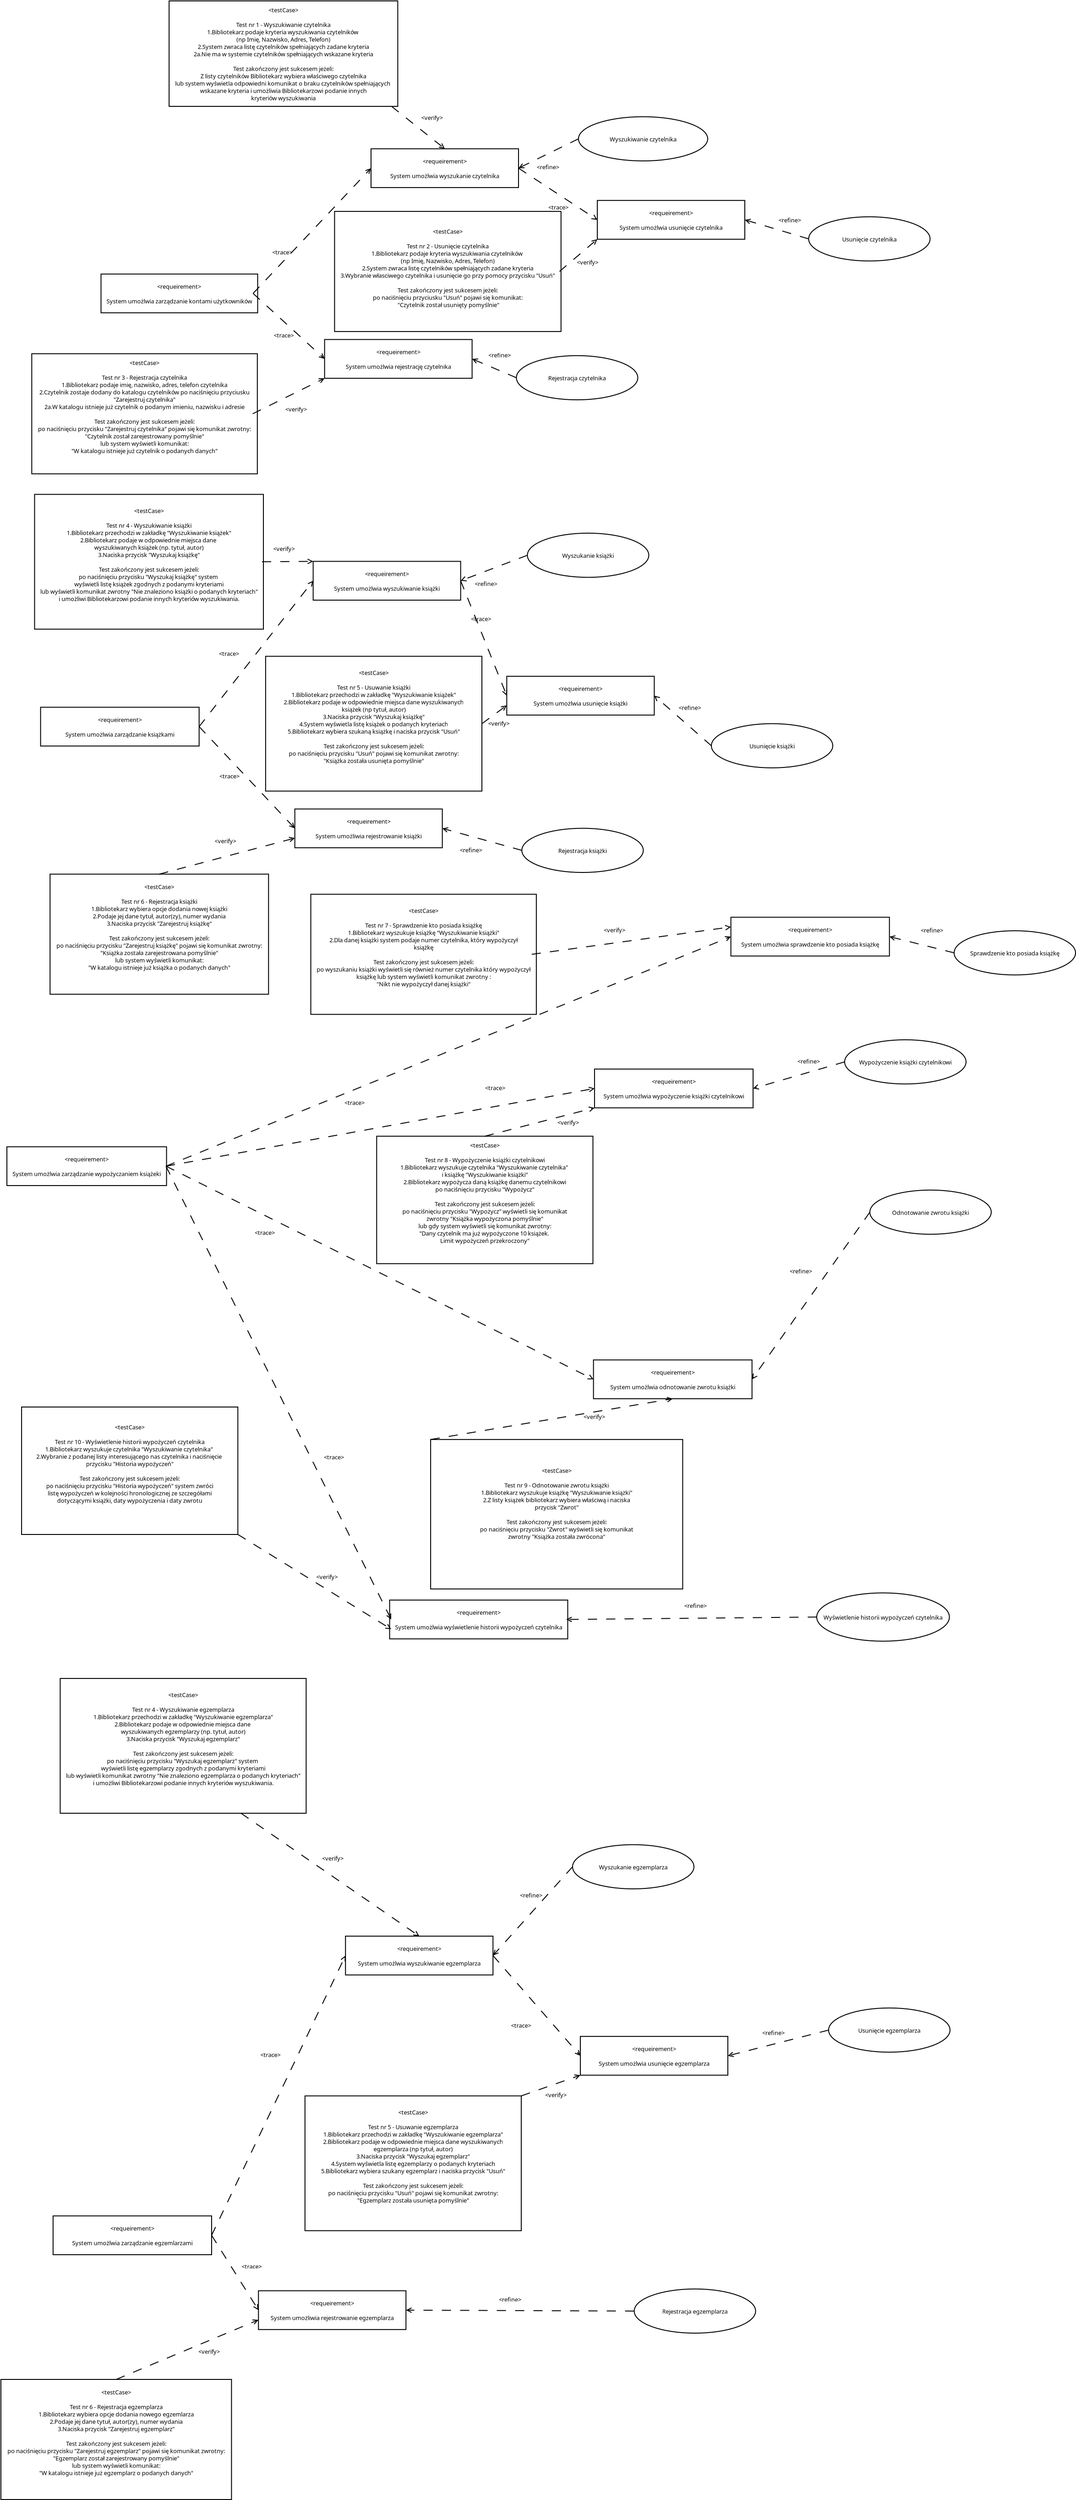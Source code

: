 <?xml version="1.0" encoding="UTF-8"?>
<dia:diagram xmlns:dia="http://www.lysator.liu.se/~alla/dia/">
  <dia:layer name="Tło" visible="true" active="true">
    <dia:object type="Flowchart - Box" version="0" id="O0">
      <dia:attribute name="obj_pos">
        <dia:point val="3.902,4.728"/>
      </dia:attribute>
      <dia:attribute name="obj_bb">
        <dia:rectangle val="3.852,4.678;20.052,9.008"/>
      </dia:attribute>
      <dia:attribute name="elem_corner">
        <dia:point val="3.902,4.728"/>
      </dia:attribute>
      <dia:attribute name="elem_width">
        <dia:real val="16.1"/>
      </dia:attribute>
      <dia:attribute name="elem_height">
        <dia:real val="4.23"/>
      </dia:attribute>
      <dia:attribute name="border_width">
        <dia:real val="0.1"/>
      </dia:attribute>
      <dia:attribute name="show_background">
        <dia:boolean val="true"/>
      </dia:attribute>
      <dia:attribute name="padding">
        <dia:real val="0.5"/>
      </dia:attribute>
      <dia:attribute name="text">
        <dia:composite type="text">
          <dia:attribute name="string">
            <dia:string>#&lt;requeirement&gt;

System umożlwia zarządzanie kontami użytkowników#</dia:string>
          </dia:attribute>
          <dia:attribute name="font">
            <dia:font family="sans" style="0" name="Helvetica"/>
          </dia:attribute>
          <dia:attribute name="height">
            <dia:real val="0.8"/>
          </dia:attribute>
          <dia:attribute name="pos">
            <dia:point val="11.952,6.283"/>
          </dia:attribute>
          <dia:attribute name="color">
            <dia:color val="#000000"/>
          </dia:attribute>
          <dia:attribute name="alignment">
            <dia:enum val="1"/>
          </dia:attribute>
        </dia:composite>
      </dia:attribute>
    </dia:object>
    <dia:object type="Flowchart - Box" version="0" id="O1">
      <dia:attribute name="obj_pos">
        <dia:point val="32.875,-8.932"/>
      </dia:attribute>
      <dia:attribute name="obj_bb">
        <dia:rectangle val="32.825,-8.982;49.025,-4.652"/>
      </dia:attribute>
      <dia:attribute name="elem_corner">
        <dia:point val="32.875,-8.932"/>
      </dia:attribute>
      <dia:attribute name="elem_width">
        <dia:real val="16.1"/>
      </dia:attribute>
      <dia:attribute name="elem_height">
        <dia:real val="4.23"/>
      </dia:attribute>
      <dia:attribute name="border_width">
        <dia:real val="0.1"/>
      </dia:attribute>
      <dia:attribute name="show_background">
        <dia:boolean val="true"/>
      </dia:attribute>
      <dia:attribute name="padding">
        <dia:real val="0.5"/>
      </dia:attribute>
      <dia:attribute name="text">
        <dia:composite type="text">
          <dia:attribute name="string">
            <dia:string>#&lt;requeirement&gt;

System umożlwia wyszukanie czytelnika#</dia:string>
          </dia:attribute>
          <dia:attribute name="font">
            <dia:font family="sans" style="0" name="Helvetica"/>
          </dia:attribute>
          <dia:attribute name="height">
            <dia:real val="0.8"/>
          </dia:attribute>
          <dia:attribute name="pos">
            <dia:point val="40.925,-7.377"/>
          </dia:attribute>
          <dia:attribute name="color">
            <dia:color val="#000000"/>
          </dia:attribute>
          <dia:attribute name="alignment">
            <dia:enum val="1"/>
          </dia:attribute>
        </dia:composite>
      </dia:attribute>
    </dia:object>
    <dia:object type="Flowchart - Box" version="0" id="O2">
      <dia:attribute name="obj_pos">
        <dia:point val="27.808,11.868"/>
      </dia:attribute>
      <dia:attribute name="obj_bb">
        <dia:rectangle val="27.758,11.818;43.958,16.148"/>
      </dia:attribute>
      <dia:attribute name="elem_corner">
        <dia:point val="27.808,11.868"/>
      </dia:attribute>
      <dia:attribute name="elem_width">
        <dia:real val="16.1"/>
      </dia:attribute>
      <dia:attribute name="elem_height">
        <dia:real val="4.23"/>
      </dia:attribute>
      <dia:attribute name="border_width">
        <dia:real val="0.1"/>
      </dia:attribute>
      <dia:attribute name="show_background">
        <dia:boolean val="true"/>
      </dia:attribute>
      <dia:attribute name="padding">
        <dia:real val="0.5"/>
      </dia:attribute>
      <dia:attribute name="text">
        <dia:composite type="text">
          <dia:attribute name="string">
            <dia:string>#&lt;requeirement&gt;

System umożlwia rejestrację czytelnika#</dia:string>
          </dia:attribute>
          <dia:attribute name="font">
            <dia:font family="sans" style="0" name="Helvetica"/>
          </dia:attribute>
          <dia:attribute name="height">
            <dia:real val="0.8"/>
          </dia:attribute>
          <dia:attribute name="pos">
            <dia:point val="35.858,13.423"/>
          </dia:attribute>
          <dia:attribute name="color">
            <dia:color val="#000000"/>
          </dia:attribute>
          <dia:attribute name="alignment">
            <dia:enum val="1"/>
          </dia:attribute>
        </dia:composite>
      </dia:attribute>
    </dia:object>
    <dia:object type="Standard - Line" version="0" id="O3">
      <dia:attribute name="obj_pos">
        <dia:point val="20.002,6.843"/>
      </dia:attribute>
      <dia:attribute name="obj_bb">
        <dia:rectangle val="19.931,-6.898;32.952,6.914"/>
      </dia:attribute>
      <dia:attribute name="conn_endpoints">
        <dia:point val="20.002,6.843"/>
        <dia:point val="32.875,-6.817"/>
      </dia:attribute>
      <dia:attribute name="numcp">
        <dia:int val="1"/>
      </dia:attribute>
      <dia:attribute name="line_style">
        <dia:enum val="1"/>
      </dia:attribute>
      <dia:attribute name="end_arrow">
        <dia:enum val="1"/>
      </dia:attribute>
      <dia:attribute name="end_arrow_length">
        <dia:real val="0.5"/>
      </dia:attribute>
      <dia:attribute name="end_arrow_width">
        <dia:real val="0.5"/>
      </dia:attribute>
      <dia:connections>
        <dia:connection handle="0" to="O0" connection="8"/>
        <dia:connection handle="1" to="O1" connection="7"/>
      </dia:connections>
    </dia:object>
    <dia:object type="Standard - Line" version="0" id="O4">
      <dia:attribute name="obj_pos">
        <dia:point val="20.002,6.843"/>
      </dia:attribute>
      <dia:attribute name="obj_bb">
        <dia:rectangle val="19.931,6.773;27.891,14.059"/>
      </dia:attribute>
      <dia:attribute name="conn_endpoints">
        <dia:point val="20.002,6.843"/>
        <dia:point val="27.808,13.983"/>
      </dia:attribute>
      <dia:attribute name="numcp">
        <dia:int val="1"/>
      </dia:attribute>
      <dia:attribute name="line_style">
        <dia:enum val="1"/>
      </dia:attribute>
      <dia:attribute name="end_arrow">
        <dia:enum val="1"/>
      </dia:attribute>
      <dia:attribute name="end_arrow_length">
        <dia:real val="0.5"/>
      </dia:attribute>
      <dia:attribute name="end_arrow_width">
        <dia:real val="0.5"/>
      </dia:attribute>
      <dia:connections>
        <dia:connection handle="0" to="O0" connection="8"/>
        <dia:connection handle="1" to="O2" connection="7"/>
      </dia:connections>
    </dia:object>
    <dia:object type="Flowchart - Box" version="0" id="O5">
      <dia:attribute name="obj_pos">
        <dia:point val="57.575,-3.298"/>
      </dia:attribute>
      <dia:attribute name="obj_bb">
        <dia:rectangle val="57.525,-3.348;73.725,0.982"/>
      </dia:attribute>
      <dia:attribute name="elem_corner">
        <dia:point val="57.575,-3.298"/>
      </dia:attribute>
      <dia:attribute name="elem_width">
        <dia:real val="16.1"/>
      </dia:attribute>
      <dia:attribute name="elem_height">
        <dia:real val="4.23"/>
      </dia:attribute>
      <dia:attribute name="border_width">
        <dia:real val="0.1"/>
      </dia:attribute>
      <dia:attribute name="show_background">
        <dia:boolean val="true"/>
      </dia:attribute>
      <dia:attribute name="padding">
        <dia:real val="0.5"/>
      </dia:attribute>
      <dia:attribute name="text">
        <dia:composite type="text">
          <dia:attribute name="string">
            <dia:string>#&lt;requeirement&gt;

System umożlwia usunięcie czytelnika#</dia:string>
          </dia:attribute>
          <dia:attribute name="font">
            <dia:font family="sans" style="0" name="Helvetica"/>
          </dia:attribute>
          <dia:attribute name="height">
            <dia:real val="0.8"/>
          </dia:attribute>
          <dia:attribute name="pos">
            <dia:point val="65.625,-1.743"/>
          </dia:attribute>
          <dia:attribute name="color">
            <dia:color val="#000000"/>
          </dia:attribute>
          <dia:attribute name="alignment">
            <dia:enum val="1"/>
          </dia:attribute>
        </dia:composite>
      </dia:attribute>
    </dia:object>
    <dia:object type="Standard - Text" version="1" id="O6">
      <dia:attribute name="obj_pos">
        <dia:point val="22.092,2.592"/>
      </dia:attribute>
      <dia:attribute name="obj_bb">
        <dia:rectangle val="22.092,1.952;24.434,2.724"/>
      </dia:attribute>
      <dia:attribute name="text">
        <dia:composite type="text">
          <dia:attribute name="string">
            <dia:string>#&lt;trace&gt;#</dia:string>
          </dia:attribute>
          <dia:attribute name="font">
            <dia:font family="sans" style="0" name="Helvetica"/>
          </dia:attribute>
          <dia:attribute name="height">
            <dia:real val="0.8"/>
          </dia:attribute>
          <dia:attribute name="pos">
            <dia:point val="22.092,2.592"/>
          </dia:attribute>
          <dia:attribute name="color">
            <dia:color val="#000000"/>
          </dia:attribute>
          <dia:attribute name="alignment">
            <dia:enum val="0"/>
          </dia:attribute>
        </dia:composite>
      </dia:attribute>
      <dia:attribute name="valign">
        <dia:enum val="3"/>
      </dia:attribute>
    </dia:object>
    <dia:object type="Standard - Text" version="1" id="O7">
      <dia:attribute name="obj_pos">
        <dia:point val="52.225,-2.308"/>
      </dia:attribute>
      <dia:attribute name="obj_bb">
        <dia:rectangle val="52.225,-2.948;54.568,-2.176"/>
      </dia:attribute>
      <dia:attribute name="text">
        <dia:composite type="text">
          <dia:attribute name="string">
            <dia:string>#&lt;trace&gt;#</dia:string>
          </dia:attribute>
          <dia:attribute name="font">
            <dia:font family="sans" style="0" name="Helvetica"/>
          </dia:attribute>
          <dia:attribute name="height">
            <dia:real val="0.8"/>
          </dia:attribute>
          <dia:attribute name="pos">
            <dia:point val="52.225,-2.308"/>
          </dia:attribute>
          <dia:attribute name="color">
            <dia:color val="#000000"/>
          </dia:attribute>
          <dia:attribute name="alignment">
            <dia:enum val="0"/>
          </dia:attribute>
        </dia:composite>
      </dia:attribute>
      <dia:attribute name="valign">
        <dia:enum val="3"/>
      </dia:attribute>
    </dia:object>
    <dia:object type="Standard - Text" version="1" id="O8">
      <dia:attribute name="obj_pos">
        <dia:point val="22.258,11.652"/>
      </dia:attribute>
      <dia:attribute name="obj_bb">
        <dia:rectangle val="22.258,11.012;24.601,11.784"/>
      </dia:attribute>
      <dia:attribute name="text">
        <dia:composite type="text">
          <dia:attribute name="string">
            <dia:string>#&lt;trace&gt;#</dia:string>
          </dia:attribute>
          <dia:attribute name="font">
            <dia:font family="sans" style="0" name="Helvetica"/>
          </dia:attribute>
          <dia:attribute name="height">
            <dia:real val="0.8"/>
          </dia:attribute>
          <dia:attribute name="pos">
            <dia:point val="22.258,11.652"/>
          </dia:attribute>
          <dia:attribute name="color">
            <dia:color val="#000000"/>
          </dia:attribute>
          <dia:attribute name="alignment">
            <dia:enum val="0"/>
          </dia:attribute>
        </dia:composite>
      </dia:attribute>
      <dia:attribute name="valign">
        <dia:enum val="3"/>
      </dia:attribute>
    </dia:object>
    <dia:object type="Flowchart - Ellipse" version="0" id="O9">
      <dia:attribute name="obj_pos">
        <dia:point val="55.519,-12.428"/>
      </dia:attribute>
      <dia:attribute name="obj_bb">
        <dia:rectangle val="55.468,-12.478;69.675,-7.558"/>
      </dia:attribute>
      <dia:attribute name="elem_corner">
        <dia:point val="55.519,-12.428"/>
      </dia:attribute>
      <dia:attribute name="elem_width">
        <dia:real val="14.107"/>
      </dia:attribute>
      <dia:attribute name="elem_height">
        <dia:real val="4.82"/>
      </dia:attribute>
      <dia:attribute name="border_width">
        <dia:real val="0.1"/>
      </dia:attribute>
      <dia:attribute name="show_background">
        <dia:boolean val="true"/>
      </dia:attribute>
      <dia:attribute name="padding">
        <dia:real val="0.354"/>
      </dia:attribute>
      <dia:attribute name="text">
        <dia:composite type="text">
          <dia:attribute name="string">
            <dia:string>#Wyszukiwanie czytelnika#</dia:string>
          </dia:attribute>
          <dia:attribute name="font">
            <dia:font family="sans" style="0" name="Helvetica"/>
          </dia:attribute>
          <dia:attribute name="height">
            <dia:real val="0.8"/>
          </dia:attribute>
          <dia:attribute name="pos">
            <dia:point val="62.572,-9.778"/>
          </dia:attribute>
          <dia:attribute name="color">
            <dia:color val="#000000"/>
          </dia:attribute>
          <dia:attribute name="alignment">
            <dia:enum val="1"/>
          </dia:attribute>
        </dia:composite>
      </dia:attribute>
    </dia:object>
    <dia:object type="Standard - Text" version="1" id="O10">
      <dia:attribute name="obj_pos">
        <dia:point val="50.959,-6.692"/>
      </dia:attribute>
      <dia:attribute name="obj_bb">
        <dia:rectangle val="50.959,-7.332;53.504,-6.559"/>
      </dia:attribute>
      <dia:attribute name="text">
        <dia:composite type="text">
          <dia:attribute name="string">
            <dia:string>#&lt;refine&gt;#</dia:string>
          </dia:attribute>
          <dia:attribute name="font">
            <dia:font family="sans" style="0" name="Helvetica"/>
          </dia:attribute>
          <dia:attribute name="height">
            <dia:real val="0.8"/>
          </dia:attribute>
          <dia:attribute name="pos">
            <dia:point val="50.959,-6.692"/>
          </dia:attribute>
          <dia:attribute name="color">
            <dia:color val="#000000"/>
          </dia:attribute>
          <dia:attribute name="alignment">
            <dia:enum val="0"/>
          </dia:attribute>
        </dia:composite>
      </dia:attribute>
      <dia:attribute name="valign">
        <dia:enum val="3"/>
      </dia:attribute>
    </dia:object>
    <dia:object type="Flowchart - Box" version="0" id="O11">
      <dia:attribute name="obj_pos">
        <dia:point val="11.511,-25.058"/>
      </dia:attribute>
      <dia:attribute name="obj_bb">
        <dia:rectangle val="11.461,-25.108;35.168,-13.508"/>
      </dia:attribute>
      <dia:attribute name="elem_corner">
        <dia:point val="11.511,-25.058"/>
      </dia:attribute>
      <dia:attribute name="elem_width">
        <dia:real val="23.608"/>
      </dia:attribute>
      <dia:attribute name="elem_height">
        <dia:real val="11.5"/>
      </dia:attribute>
      <dia:attribute name="border_width">
        <dia:real val="0.1"/>
      </dia:attribute>
      <dia:attribute name="show_background">
        <dia:boolean val="true"/>
      </dia:attribute>
      <dia:attribute name="padding">
        <dia:real val="0.5"/>
      </dia:attribute>
      <dia:attribute name="text">
        <dia:composite type="text">
          <dia:attribute name="string">
            <dia:string>#&lt;testCase&gt;

Test nr 1 - Wyszukiwanie czytelnika
1.Bibliotekarz podaje kryteria wyszukiwania czytelników 
(np Imię, Nazwisko, Adres, Telefon)
2.System zwraca listę czytelników spełniających zadane kryteria
2a.Nie ma w systemie czytelników spełniających wskazane kryteria

Test zakończony jest sukcesem jeżeli:
Z listy czytelników Bibliotekarz wybiera właściwego czytelnika
lub system wyświetla odpowiedni komunikat o braku czytelników spełniających 
wskazane kryteria i umożliwia Bibliotekarzowi podanie innych
kryteriów wyszukiwania#</dia:string>
          </dia:attribute>
          <dia:attribute name="font">
            <dia:font family="sans" style="0" name="Helvetica"/>
          </dia:attribute>
          <dia:attribute name="height">
            <dia:real val="0.8"/>
          </dia:attribute>
          <dia:attribute name="pos">
            <dia:point val="23.315,-23.868"/>
          </dia:attribute>
          <dia:attribute name="color">
            <dia:color val="#000000"/>
          </dia:attribute>
          <dia:attribute name="alignment">
            <dia:enum val="1"/>
          </dia:attribute>
        </dia:composite>
      </dia:attribute>
    </dia:object>
    <dia:object type="Standard - Line" version="0" id="O12">
      <dia:attribute name="obj_pos">
        <dia:point val="35.118,-13.558"/>
      </dia:attribute>
      <dia:attribute name="obj_bb">
        <dia:rectangle val="35.048,-13.629;41.012,-8.861"/>
      </dia:attribute>
      <dia:attribute name="conn_endpoints">
        <dia:point val="35.118,-13.558"/>
        <dia:point val="40.925,-8.932"/>
      </dia:attribute>
      <dia:attribute name="numcp">
        <dia:int val="1"/>
      </dia:attribute>
      <dia:attribute name="line_style">
        <dia:enum val="1"/>
      </dia:attribute>
      <dia:attribute name="end_arrow">
        <dia:enum val="1"/>
      </dia:attribute>
      <dia:attribute name="end_arrow_length">
        <dia:real val="0.5"/>
      </dia:attribute>
      <dia:attribute name="end_arrow_width">
        <dia:real val="0.5"/>
      </dia:attribute>
      <dia:connections>
        <dia:connection handle="0" to="O11" connection="15"/>
        <dia:connection handle="1" to="O1" connection="2"/>
      </dia:connections>
    </dia:object>
    <dia:object type="Standard - Text" version="1" id="O13">
      <dia:attribute name="obj_pos">
        <dia:point val="38.359,-12.078"/>
      </dia:attribute>
      <dia:attribute name="obj_bb">
        <dia:rectangle val="38.359,-12.718;40.849,-11.946"/>
      </dia:attribute>
      <dia:attribute name="text">
        <dia:composite type="text">
          <dia:attribute name="string">
            <dia:string>#&lt;verify&gt;#</dia:string>
          </dia:attribute>
          <dia:attribute name="font">
            <dia:font family="sans" style="0" name="Helvetica"/>
          </dia:attribute>
          <dia:attribute name="height">
            <dia:real val="0.8"/>
          </dia:attribute>
          <dia:attribute name="pos">
            <dia:point val="38.359,-12.078"/>
          </dia:attribute>
          <dia:attribute name="color">
            <dia:color val="#000000"/>
          </dia:attribute>
          <dia:attribute name="alignment">
            <dia:enum val="0"/>
          </dia:attribute>
        </dia:composite>
      </dia:attribute>
      <dia:attribute name="valign">
        <dia:enum val="3"/>
      </dia:attribute>
    </dia:object>
    <dia:object type="Flowchart - Ellipse" version="0" id="O14">
      <dia:attribute name="obj_pos">
        <dia:point val="80.645,-1.515"/>
      </dia:attribute>
      <dia:attribute name="obj_bb">
        <dia:rectangle val="80.595,-1.565;93.949,3.355"/>
      </dia:attribute>
      <dia:attribute name="elem_corner">
        <dia:point val="80.645,-1.515"/>
      </dia:attribute>
      <dia:attribute name="elem_width">
        <dia:real val="13.253"/>
      </dia:attribute>
      <dia:attribute name="elem_height">
        <dia:real val="4.82"/>
      </dia:attribute>
      <dia:attribute name="border_width">
        <dia:real val="0.1"/>
      </dia:attribute>
      <dia:attribute name="show_background">
        <dia:boolean val="true"/>
      </dia:attribute>
      <dia:attribute name="padding">
        <dia:real val="0.354"/>
      </dia:attribute>
      <dia:attribute name="text">
        <dia:composite type="text">
          <dia:attribute name="string">
            <dia:string>#Usunięcie czytelnika#</dia:string>
          </dia:attribute>
          <dia:attribute name="font">
            <dia:font family="sans" style="0" name="Helvetica"/>
          </dia:attribute>
          <dia:attribute name="height">
            <dia:real val="0.8"/>
          </dia:attribute>
          <dia:attribute name="pos">
            <dia:point val="87.272,1.135"/>
          </dia:attribute>
          <dia:attribute name="color">
            <dia:color val="#000000"/>
          </dia:attribute>
          <dia:attribute name="alignment">
            <dia:enum val="1"/>
          </dia:attribute>
        </dia:composite>
      </dia:attribute>
    </dia:object>
    <dia:object type="Flowchart - Box" version="0" id="O15">
      <dia:attribute name="obj_pos">
        <dia:point val="-3.648,13.418"/>
      </dia:attribute>
      <dia:attribute name="obj_bb">
        <dia:rectangle val="-3.698,13.368;20.01,26.568"/>
      </dia:attribute>
      <dia:attribute name="elem_corner">
        <dia:point val="-3.648,13.418"/>
      </dia:attribute>
      <dia:attribute name="elem_width">
        <dia:real val="23.608"/>
      </dia:attribute>
      <dia:attribute name="elem_height">
        <dia:real val="13.1"/>
      </dia:attribute>
      <dia:attribute name="border_width">
        <dia:real val="0.1"/>
      </dia:attribute>
      <dia:attribute name="show_background">
        <dia:boolean val="true"/>
      </dia:attribute>
      <dia:attribute name="padding">
        <dia:real val="0.5"/>
      </dia:attribute>
      <dia:attribute name="text">
        <dia:composite type="text">
          <dia:attribute name="string">
            <dia:string>#&lt;testCase&gt;

Test nr 3 - Rejestracja czytelnika
1.Bibliotekarz podaje imię, nazwisko, adres, telefon czytelnika
2.Czytelnik zostaje dodany do katalogu czytelników po naciśnięciu przyciusku
"Zarejestruj czytelnika"
2a.W katalogu istnieje już czytelnik o podanym imieniu, nazwisku i adresie

Test zakończony jest sukcesem jeżeli:
po naciśnięciu przycisku "Zarejestruj czytelnika" pojawi się komunikat zwrotny:
"Czytelnik został zarejestrowany pomyślnie"
lub system wyświetli komunikat:
"W katalogu istnieje już czytelnik o podanych danych"

#</dia:string>
          </dia:attribute>
          <dia:attribute name="font">
            <dia:font family="sans" style="0" name="Helvetica"/>
          </dia:attribute>
          <dia:attribute name="height">
            <dia:real val="0.8"/>
          </dia:attribute>
          <dia:attribute name="pos">
            <dia:point val="8.156,14.608"/>
          </dia:attribute>
          <dia:attribute name="color">
            <dia:color val="#000000"/>
          </dia:attribute>
          <dia:attribute name="alignment">
            <dia:enum val="1"/>
          </dia:attribute>
        </dia:composite>
      </dia:attribute>
    </dia:object>
    <dia:object type="Standard - Line" version="0" id="O16">
      <dia:attribute name="obj_pos">
        <dia:point val="48.975,-6.817"/>
      </dia:attribute>
      <dia:attribute name="obj_bb">
        <dia:rectangle val="48.906,-6.886;57.669,-1.114"/>
      </dia:attribute>
      <dia:attribute name="conn_endpoints">
        <dia:point val="48.975,-6.817"/>
        <dia:point val="57.575,-1.183"/>
      </dia:attribute>
      <dia:attribute name="numcp">
        <dia:int val="1"/>
      </dia:attribute>
      <dia:attribute name="line_style">
        <dia:enum val="1"/>
      </dia:attribute>
      <dia:attribute name="end_arrow">
        <dia:enum val="1"/>
      </dia:attribute>
      <dia:attribute name="end_arrow_length">
        <dia:real val="0.5"/>
      </dia:attribute>
      <dia:attribute name="end_arrow_width">
        <dia:real val="0.5"/>
      </dia:attribute>
      <dia:connections>
        <dia:connection handle="0" to="O1" connection="8"/>
        <dia:connection handle="1" to="O5" connection="7"/>
      </dia:connections>
    </dia:object>
    <dia:object type="Standard - Line" version="0" id="O17">
      <dia:attribute name="obj_pos">
        <dia:point val="55.519,-10.018"/>
      </dia:attribute>
      <dia:attribute name="obj_bb">
        <dia:rectangle val="48.875,-10.085;55.585,-6.745"/>
      </dia:attribute>
      <dia:attribute name="conn_endpoints">
        <dia:point val="55.519,-10.018"/>
        <dia:point val="48.975,-6.817"/>
      </dia:attribute>
      <dia:attribute name="numcp">
        <dia:int val="1"/>
      </dia:attribute>
      <dia:attribute name="line_style">
        <dia:enum val="1"/>
      </dia:attribute>
      <dia:attribute name="end_arrow">
        <dia:enum val="1"/>
      </dia:attribute>
      <dia:attribute name="end_arrow_length">
        <dia:real val="0.5"/>
      </dia:attribute>
      <dia:attribute name="end_arrow_width">
        <dia:real val="0.5"/>
      </dia:attribute>
      <dia:connections>
        <dia:connection handle="0" to="O9" connection="8"/>
        <dia:connection handle="1" to="O1" connection="8"/>
      </dia:connections>
    </dia:object>
    <dia:object type="Standard - Line" version="0" id="O18">
      <dia:attribute name="obj_pos">
        <dia:point val="80.645,0.895"/>
      </dia:attribute>
      <dia:attribute name="obj_bb">
        <dia:rectangle val="73.568,-1.343;80.707,0.957"/>
      </dia:attribute>
      <dia:attribute name="conn_endpoints">
        <dia:point val="80.645,0.895"/>
        <dia:point val="73.675,-1.183"/>
      </dia:attribute>
      <dia:attribute name="numcp">
        <dia:int val="1"/>
      </dia:attribute>
      <dia:attribute name="line_style">
        <dia:enum val="1"/>
      </dia:attribute>
      <dia:attribute name="end_arrow">
        <dia:enum val="1"/>
      </dia:attribute>
      <dia:attribute name="end_arrow_length">
        <dia:real val="0.5"/>
      </dia:attribute>
      <dia:attribute name="end_arrow_width">
        <dia:real val="0.5"/>
      </dia:attribute>
      <dia:connections>
        <dia:connection handle="0" to="O14" connection="8"/>
        <dia:connection handle="1" to="O5" connection="8"/>
      </dia:connections>
    </dia:object>
    <dia:object type="Flowchart - Box" version="0" id="O19">
      <dia:attribute name="obj_pos">
        <dia:point val="29.067,-2.102"/>
      </dia:attribute>
      <dia:attribute name="obj_bb">
        <dia:rectangle val="29.017,-2.152;53.495,11.048"/>
      </dia:attribute>
      <dia:attribute name="elem_corner">
        <dia:point val="29.067,-2.102"/>
      </dia:attribute>
      <dia:attribute name="elem_width">
        <dia:real val="24.378"/>
      </dia:attribute>
      <dia:attribute name="elem_height">
        <dia:real val="13.1"/>
      </dia:attribute>
      <dia:attribute name="border_width">
        <dia:real val="0.1"/>
      </dia:attribute>
      <dia:attribute name="show_background">
        <dia:boolean val="true"/>
      </dia:attribute>
      <dia:attribute name="padding">
        <dia:real val="0.5"/>
      </dia:attribute>
      <dia:attribute name="text">
        <dia:composite type="text">
          <dia:attribute name="string">
            <dia:string>#&lt;testCase&gt;

Test nr 2 - Usunięcie czytelnika
1.Bibliotekarz podaje kryteria wyszukiwania czytelników 
(np Imię, Nazwisko, Adres, Telefon)
2.System zwraca listę czytelników spełniających zadane kryteria
3.Wybranie własciwego czytelnika i usunięcie go przy pomocy przycisku "Usuń"

Test zakończony jest sukcesem jeżeli:
po naciśnięciu przyciusku "Usuń" pojawi się komunikat:
 "Czytelnik został usunięty pomyślnie"
#</dia:string>
          </dia:attribute>
          <dia:attribute name="font">
            <dia:font family="sans" style="0" name="Helvetica"/>
          </dia:attribute>
          <dia:attribute name="height">
            <dia:real val="0.8"/>
          </dia:attribute>
          <dia:attribute name="pos">
            <dia:point val="41.256,0.288"/>
          </dia:attribute>
          <dia:attribute name="color">
            <dia:color val="#000000"/>
          </dia:attribute>
          <dia:attribute name="alignment">
            <dia:enum val="1"/>
          </dia:attribute>
        </dia:composite>
      </dia:attribute>
    </dia:object>
    <dia:object type="Standard - Line" version="0" id="O20">
      <dia:attribute name="obj_pos">
        <dia:point val="53.445,4.448"/>
      </dia:attribute>
      <dia:attribute name="obj_bb">
        <dia:rectangle val="53.374,0.859;57.66,4.519"/>
      </dia:attribute>
      <dia:attribute name="conn_endpoints">
        <dia:point val="53.445,4.448"/>
        <dia:point val="57.575,0.932"/>
      </dia:attribute>
      <dia:attribute name="numcp">
        <dia:int val="1"/>
      </dia:attribute>
      <dia:attribute name="line_style">
        <dia:enum val="1"/>
      </dia:attribute>
      <dia:attribute name="end_arrow">
        <dia:enum val="1"/>
      </dia:attribute>
      <dia:attribute name="end_arrow_length">
        <dia:real val="0.5"/>
      </dia:attribute>
      <dia:attribute name="end_arrow_width">
        <dia:real val="0.5"/>
      </dia:attribute>
      <dia:connections>
        <dia:connection handle="0" to="O19" connection="8"/>
        <dia:connection handle="1" to="O5" connection="11"/>
      </dia:connections>
    </dia:object>
    <dia:object type="Standard - Text" version="1" id="O21">
      <dia:attribute name="obj_pos">
        <dia:point val="77.369,-0.912"/>
      </dia:attribute>
      <dia:attribute name="obj_bb">
        <dia:rectangle val="77.369,-1.552;79.914,-0.779"/>
      </dia:attribute>
      <dia:attribute name="text">
        <dia:composite type="text">
          <dia:attribute name="string">
            <dia:string>#&lt;refine&gt;#</dia:string>
          </dia:attribute>
          <dia:attribute name="font">
            <dia:font family="sans" style="0" name="Helvetica"/>
          </dia:attribute>
          <dia:attribute name="height">
            <dia:real val="0.8"/>
          </dia:attribute>
          <dia:attribute name="pos">
            <dia:point val="77.369,-0.912"/>
          </dia:attribute>
          <dia:attribute name="color">
            <dia:color val="#000000"/>
          </dia:attribute>
          <dia:attribute name="alignment">
            <dia:enum val="0"/>
          </dia:attribute>
        </dia:composite>
      </dia:attribute>
      <dia:attribute name="valign">
        <dia:enum val="3"/>
      </dia:attribute>
    </dia:object>
    <dia:object type="Standard - Text" version="1" id="O22">
      <dia:attribute name="obj_pos">
        <dia:point val="55.336,3.688"/>
      </dia:attribute>
      <dia:attribute name="obj_bb">
        <dia:rectangle val="55.336,3.048;57.826,3.821"/>
      </dia:attribute>
      <dia:attribute name="text">
        <dia:composite type="text">
          <dia:attribute name="string">
            <dia:string>#&lt;verify&gt;#</dia:string>
          </dia:attribute>
          <dia:attribute name="font">
            <dia:font family="sans" style="0" name="Helvetica"/>
          </dia:attribute>
          <dia:attribute name="height">
            <dia:real val="0.8"/>
          </dia:attribute>
          <dia:attribute name="pos">
            <dia:point val="55.336,3.688"/>
          </dia:attribute>
          <dia:attribute name="color">
            <dia:color val="#000000"/>
          </dia:attribute>
          <dia:attribute name="alignment">
            <dia:enum val="0"/>
          </dia:attribute>
        </dia:composite>
      </dia:attribute>
      <dia:attribute name="valign">
        <dia:enum val="3"/>
      </dia:attribute>
    </dia:object>
    <dia:object type="Flowchart - Ellipse" version="0" id="O23">
      <dia:attribute name="obj_pos">
        <dia:point val="48.743,13.627"/>
      </dia:attribute>
      <dia:attribute name="obj_bb">
        <dia:rectangle val="48.693,13.578;62.046,18.497"/>
      </dia:attribute>
      <dia:attribute name="elem_corner">
        <dia:point val="48.743,13.627"/>
      </dia:attribute>
      <dia:attribute name="elem_width">
        <dia:real val="13.253"/>
      </dia:attribute>
      <dia:attribute name="elem_height">
        <dia:real val="4.82"/>
      </dia:attribute>
      <dia:attribute name="border_width">
        <dia:real val="0.1"/>
      </dia:attribute>
      <dia:attribute name="show_background">
        <dia:boolean val="true"/>
      </dia:attribute>
      <dia:attribute name="padding">
        <dia:real val="0.354"/>
      </dia:attribute>
      <dia:attribute name="text">
        <dia:composite type="text">
          <dia:attribute name="string">
            <dia:string>#Rejestracja czytelnika#</dia:string>
          </dia:attribute>
          <dia:attribute name="font">
            <dia:font family="sans" style="0" name="Helvetica"/>
          </dia:attribute>
          <dia:attribute name="height">
            <dia:real val="0.8"/>
          </dia:attribute>
          <dia:attribute name="pos">
            <dia:point val="55.37,16.277"/>
          </dia:attribute>
          <dia:attribute name="color">
            <dia:color val="#000000"/>
          </dia:attribute>
          <dia:attribute name="alignment">
            <dia:enum val="1"/>
          </dia:attribute>
        </dia:composite>
      </dia:attribute>
    </dia:object>
    <dia:object type="Standard - Line" version="0" id="O24">
      <dia:attribute name="obj_pos">
        <dia:point val="48.743,16.038"/>
      </dia:attribute>
      <dia:attribute name="obj_bb">
        <dia:rectangle val="43.805,13.883;48.808,16.103"/>
      </dia:attribute>
      <dia:attribute name="conn_endpoints">
        <dia:point val="48.743,16.038"/>
        <dia:point val="43.908,13.983"/>
      </dia:attribute>
      <dia:attribute name="numcp">
        <dia:int val="1"/>
      </dia:attribute>
      <dia:attribute name="line_style">
        <dia:enum val="1"/>
      </dia:attribute>
      <dia:attribute name="end_arrow">
        <dia:enum val="1"/>
      </dia:attribute>
      <dia:attribute name="end_arrow_length">
        <dia:real val="0.5"/>
      </dia:attribute>
      <dia:attribute name="end_arrow_width">
        <dia:real val="0.5"/>
      </dia:attribute>
      <dia:connections>
        <dia:connection handle="0" to="O23" connection="8"/>
        <dia:connection handle="1" to="O2" connection="8"/>
      </dia:connections>
    </dia:object>
    <dia:object type="Standard - Line" version="0" id="O25">
      <dia:attribute name="obj_pos">
        <dia:point val="19.96,19.968"/>
      </dia:attribute>
      <dia:attribute name="obj_bb">
        <dia:rectangle val="19.893,16.028;27.909,20.035"/>
      </dia:attribute>
      <dia:attribute name="conn_endpoints">
        <dia:point val="19.96,19.968"/>
        <dia:point val="27.808,16.098"/>
      </dia:attribute>
      <dia:attribute name="numcp">
        <dia:int val="1"/>
      </dia:attribute>
      <dia:attribute name="line_style">
        <dia:enum val="1"/>
      </dia:attribute>
      <dia:attribute name="end_arrow">
        <dia:enum val="1"/>
      </dia:attribute>
      <dia:attribute name="end_arrow_length">
        <dia:real val="0.5"/>
      </dia:attribute>
      <dia:attribute name="end_arrow_width">
        <dia:real val="0.5"/>
      </dia:attribute>
      <dia:connections>
        <dia:connection handle="0" to="O15" connection="8"/>
        <dia:connection handle="1" to="O2" connection="11"/>
      </dia:connections>
    </dia:object>
    <dia:object type="Standard - Text" version="1" id="O26">
      <dia:attribute name="obj_pos">
        <dia:point val="45.693,13.818"/>
      </dia:attribute>
      <dia:attribute name="obj_bb">
        <dia:rectangle val="45.693,13.178;48.238,13.95"/>
      </dia:attribute>
      <dia:attribute name="text">
        <dia:composite type="text">
          <dia:attribute name="string">
            <dia:string>#&lt;refine&gt;#</dia:string>
          </dia:attribute>
          <dia:attribute name="font">
            <dia:font family="sans" style="0" name="Helvetica"/>
          </dia:attribute>
          <dia:attribute name="height">
            <dia:real val="0.8"/>
          </dia:attribute>
          <dia:attribute name="pos">
            <dia:point val="45.693,13.818"/>
          </dia:attribute>
          <dia:attribute name="color">
            <dia:color val="#000000"/>
          </dia:attribute>
          <dia:attribute name="alignment">
            <dia:enum val="0"/>
          </dia:attribute>
        </dia:composite>
      </dia:attribute>
      <dia:attribute name="valign">
        <dia:enum val="3"/>
      </dia:attribute>
    </dia:object>
    <dia:object type="Standard - Text" version="1" id="O27">
      <dia:attribute name="obj_pos">
        <dia:point val="23.526,19.718"/>
      </dia:attribute>
      <dia:attribute name="obj_bb">
        <dia:rectangle val="23.526,19.078;26.016,19.85"/>
      </dia:attribute>
      <dia:attribute name="text">
        <dia:composite type="text">
          <dia:attribute name="string">
            <dia:string>#&lt;verify&gt;#</dia:string>
          </dia:attribute>
          <dia:attribute name="font">
            <dia:font family="sans" style="0" name="Helvetica"/>
          </dia:attribute>
          <dia:attribute name="height">
            <dia:real val="0.8"/>
          </dia:attribute>
          <dia:attribute name="pos">
            <dia:point val="23.526,19.718"/>
          </dia:attribute>
          <dia:attribute name="color">
            <dia:color val="#000000"/>
          </dia:attribute>
          <dia:attribute name="alignment">
            <dia:enum val="0"/>
          </dia:attribute>
        </dia:composite>
      </dia:attribute>
      <dia:attribute name="valign">
        <dia:enum val="3"/>
      </dia:attribute>
    </dia:object>
    <dia:object type="Standard - Text" version="1" id="O28">
      <dia:attribute name="obj_pos">
        <dia:point val="41.256,4.448"/>
      </dia:attribute>
      <dia:attribute name="obj_bb">
        <dia:rectangle val="41.256,3.808;41.256,4.581"/>
      </dia:attribute>
      <dia:attribute name="text">
        <dia:composite type="text">
          <dia:attribute name="string">
            <dia:string>##</dia:string>
          </dia:attribute>
          <dia:attribute name="font">
            <dia:font family="sans" style="0" name="Helvetica"/>
          </dia:attribute>
          <dia:attribute name="height">
            <dia:real val="0.8"/>
          </dia:attribute>
          <dia:attribute name="pos">
            <dia:point val="41.256,4.448"/>
          </dia:attribute>
          <dia:attribute name="color">
            <dia:color val="#000000"/>
          </dia:attribute>
          <dia:attribute name="alignment">
            <dia:enum val="0"/>
          </dia:attribute>
        </dia:composite>
      </dia:attribute>
      <dia:attribute name="valign">
        <dia:enum val="3"/>
      </dia:attribute>
      <dia:connections>
        <dia:connection handle="0" to="O19" connection="16"/>
      </dia:connections>
    </dia:object>
    <dia:object type="Flowchart - Box" version="0" id="O29">
      <dia:attribute name="obj_pos">
        <dia:point val="-3.193,51.974"/>
      </dia:attribute>
      <dia:attribute name="obj_bb">
        <dia:rectangle val="-3.243,51.924;14.162,56.254"/>
      </dia:attribute>
      <dia:attribute name="elem_corner">
        <dia:point val="-3.193,51.974"/>
      </dia:attribute>
      <dia:attribute name="elem_width">
        <dia:real val="17.305"/>
      </dia:attribute>
      <dia:attribute name="elem_height">
        <dia:real val="4.23"/>
      </dia:attribute>
      <dia:attribute name="border_width">
        <dia:real val="0.1"/>
      </dia:attribute>
      <dia:attribute name="show_background">
        <dia:boolean val="true"/>
      </dia:attribute>
      <dia:attribute name="padding">
        <dia:real val="0.5"/>
      </dia:attribute>
      <dia:attribute name="text">
        <dia:composite type="text">
          <dia:attribute name="string">
            <dia:string>#&lt;requeirement&gt;

System umożlwia zarządzanie książkami#</dia:string>
          </dia:attribute>
          <dia:attribute name="font">
            <dia:font family="sans" style="0" name="Helvetica"/>
          </dia:attribute>
          <dia:attribute name="height">
            <dia:real val="0.8"/>
          </dia:attribute>
          <dia:attribute name="pos">
            <dia:point val="5.459,53.529"/>
          </dia:attribute>
          <dia:attribute name="color">
            <dia:color val="#000000"/>
          </dia:attribute>
          <dia:attribute name="alignment">
            <dia:enum val="1"/>
          </dia:attribute>
        </dia:composite>
      </dia:attribute>
    </dia:object>
    <dia:object type="Flowchart - Box" version="0" id="O30">
      <dia:attribute name="obj_pos">
        <dia:point val="26.559,36.064"/>
      </dia:attribute>
      <dia:attribute name="obj_bb">
        <dia:rectangle val="26.509,36.014;42.709,40.344"/>
      </dia:attribute>
      <dia:attribute name="elem_corner">
        <dia:point val="26.559,36.064"/>
      </dia:attribute>
      <dia:attribute name="elem_width">
        <dia:real val="16.1"/>
      </dia:attribute>
      <dia:attribute name="elem_height">
        <dia:real val="4.23"/>
      </dia:attribute>
      <dia:attribute name="border_width">
        <dia:real val="0.1"/>
      </dia:attribute>
      <dia:attribute name="show_background">
        <dia:boolean val="true"/>
      </dia:attribute>
      <dia:attribute name="padding">
        <dia:real val="0.5"/>
      </dia:attribute>
      <dia:attribute name="text">
        <dia:composite type="text">
          <dia:attribute name="string">
            <dia:string>#&lt;requeirement&gt;

System umożlwia wyszukiwanie książki#</dia:string>
          </dia:attribute>
          <dia:attribute name="font">
            <dia:font family="sans" style="0" name="Helvetica"/>
          </dia:attribute>
          <dia:attribute name="height">
            <dia:real val="0.8"/>
          </dia:attribute>
          <dia:attribute name="pos">
            <dia:point val="34.609,37.619"/>
          </dia:attribute>
          <dia:attribute name="color">
            <dia:color val="#000000"/>
          </dia:attribute>
          <dia:attribute name="alignment">
            <dia:enum val="1"/>
          </dia:attribute>
        </dia:composite>
      </dia:attribute>
    </dia:object>
    <dia:object type="Flowchart - Box" version="0" id="O31">
      <dia:attribute name="obj_pos">
        <dia:point val="24.559,63.07"/>
      </dia:attribute>
      <dia:attribute name="obj_bb">
        <dia:rectangle val="24.509,63.02;40.709,67.35"/>
      </dia:attribute>
      <dia:attribute name="elem_corner">
        <dia:point val="24.559,63.07"/>
      </dia:attribute>
      <dia:attribute name="elem_width">
        <dia:real val="16.1"/>
      </dia:attribute>
      <dia:attribute name="elem_height">
        <dia:real val="4.23"/>
      </dia:attribute>
      <dia:attribute name="border_width">
        <dia:real val="0.1"/>
      </dia:attribute>
      <dia:attribute name="show_background">
        <dia:boolean val="true"/>
      </dia:attribute>
      <dia:attribute name="padding">
        <dia:real val="0.5"/>
      </dia:attribute>
      <dia:attribute name="text">
        <dia:composite type="text">
          <dia:attribute name="string">
            <dia:string>#&lt;requeirement&gt;

System umożliwia rejestrowanie książki#</dia:string>
          </dia:attribute>
          <dia:attribute name="font">
            <dia:font family="sans" style="0" name="Helvetica"/>
          </dia:attribute>
          <dia:attribute name="height">
            <dia:real val="0.8"/>
          </dia:attribute>
          <dia:attribute name="pos">
            <dia:point val="32.609,64.625"/>
          </dia:attribute>
          <dia:attribute name="color">
            <dia:color val="#000000"/>
          </dia:attribute>
          <dia:attribute name="alignment">
            <dia:enum val="1"/>
          </dia:attribute>
        </dia:composite>
      </dia:attribute>
    </dia:object>
    <dia:object type="Flowchart - Ellipse" version="0" id="O32">
      <dia:attribute name="obj_pos">
        <dia:point val="49.34,65.174"/>
      </dia:attribute>
      <dia:attribute name="obj_bb">
        <dia:rectangle val="49.29,65.124;62.643,70.044"/>
      </dia:attribute>
      <dia:attribute name="elem_corner">
        <dia:point val="49.34,65.174"/>
      </dia:attribute>
      <dia:attribute name="elem_width">
        <dia:real val="13.253"/>
      </dia:attribute>
      <dia:attribute name="elem_height">
        <dia:real val="4.82"/>
      </dia:attribute>
      <dia:attribute name="border_width">
        <dia:real val="0.1"/>
      </dia:attribute>
      <dia:attribute name="show_background">
        <dia:boolean val="true"/>
      </dia:attribute>
      <dia:attribute name="padding">
        <dia:real val="0.354"/>
      </dia:attribute>
      <dia:attribute name="text">
        <dia:composite type="text">
          <dia:attribute name="string">
            <dia:string>#Rejestracja książki#</dia:string>
          </dia:attribute>
          <dia:attribute name="font">
            <dia:font family="sans" style="0" name="Helvetica"/>
          </dia:attribute>
          <dia:attribute name="height">
            <dia:real val="0.8"/>
          </dia:attribute>
          <dia:attribute name="pos">
            <dia:point val="55.967,67.824"/>
          </dia:attribute>
          <dia:attribute name="color">
            <dia:color val="#000000"/>
          </dia:attribute>
          <dia:attribute name="alignment">
            <dia:enum val="1"/>
          </dia:attribute>
        </dia:composite>
      </dia:attribute>
    </dia:object>
    <dia:object type="Flowchart - Box" version="0" id="O33">
      <dia:attribute name="obj_pos">
        <dia:point val="-2.039,70.174"/>
      </dia:attribute>
      <dia:attribute name="obj_bb">
        <dia:rectangle val="-2.089,70.124;21.619,83.324"/>
      </dia:attribute>
      <dia:attribute name="elem_corner">
        <dia:point val="-2.039,70.174"/>
      </dia:attribute>
      <dia:attribute name="elem_width">
        <dia:real val="23.608"/>
      </dia:attribute>
      <dia:attribute name="elem_height">
        <dia:real val="13.1"/>
      </dia:attribute>
      <dia:attribute name="border_width">
        <dia:real val="0.1"/>
      </dia:attribute>
      <dia:attribute name="show_background">
        <dia:boolean val="true"/>
      </dia:attribute>
      <dia:attribute name="padding">
        <dia:real val="0.5"/>
      </dia:attribute>
      <dia:attribute name="text">
        <dia:composite type="text">
          <dia:attribute name="string">
            <dia:string>#&lt;testCase&gt;

Test nr 6 - Rejestracja książki
1.Bibliotekarz wybiera opcje dodania nowej książki
2.Podaje jej dane tytuł, autor(zy), numer wydania
3.Naciska przycisk "Zarejestruj książkę"

Test zakończony jest sukcesem jeżeli:
po naciśnięciu przycisku "Zarejestruj książkę" pojawi się komunikat zwrotny:
"Książka została zarejestrowana pomyślnie"
lub system wyświetli komunikat:
"W katalogu istnieje już książka o podanych danych"

#</dia:string>
          </dia:attribute>
          <dia:attribute name="font">
            <dia:font family="sans" style="0" name="Helvetica"/>
          </dia:attribute>
          <dia:attribute name="height">
            <dia:real val="0.8"/>
          </dia:attribute>
          <dia:attribute name="pos">
            <dia:point val="9.765,71.764"/>
          </dia:attribute>
          <dia:attribute name="color">
            <dia:color val="#000000"/>
          </dia:attribute>
          <dia:attribute name="alignment">
            <dia:enum val="1"/>
          </dia:attribute>
        </dia:composite>
      </dia:attribute>
    </dia:object>
    <dia:object type="Flowchart - Box" version="0" id="O34">
      <dia:attribute name="obj_pos">
        <dia:point val="47.693,48.597"/>
      </dia:attribute>
      <dia:attribute name="obj_bb">
        <dia:rectangle val="47.643,48.547;63.843,52.877"/>
      </dia:attribute>
      <dia:attribute name="elem_corner">
        <dia:point val="47.693,48.597"/>
      </dia:attribute>
      <dia:attribute name="elem_width">
        <dia:real val="16.1"/>
      </dia:attribute>
      <dia:attribute name="elem_height">
        <dia:real val="4.23"/>
      </dia:attribute>
      <dia:attribute name="border_width">
        <dia:real val="0.1"/>
      </dia:attribute>
      <dia:attribute name="show_background">
        <dia:boolean val="true"/>
      </dia:attribute>
      <dia:attribute name="padding">
        <dia:real val="0.5"/>
      </dia:attribute>
      <dia:attribute name="text">
        <dia:composite type="text">
          <dia:attribute name="string">
            <dia:string>#&lt;requeirement&gt;

System umożlwia usunięcie książki#</dia:string>
          </dia:attribute>
          <dia:attribute name="font">
            <dia:font family="sans" style="0" name="Helvetica"/>
          </dia:attribute>
          <dia:attribute name="height">
            <dia:real val="0.8"/>
          </dia:attribute>
          <dia:attribute name="pos">
            <dia:point val="55.743,50.152"/>
          </dia:attribute>
          <dia:attribute name="color">
            <dia:color val="#000000"/>
          </dia:attribute>
          <dia:attribute name="alignment">
            <dia:enum val="1"/>
          </dia:attribute>
        </dia:composite>
      </dia:attribute>
    </dia:object>
    <dia:object type="Flowchart - Ellipse" version="0" id="O35">
      <dia:attribute name="obj_pos">
        <dia:point val="70.026,53.764"/>
      </dia:attribute>
      <dia:attribute name="obj_bb">
        <dia:rectangle val="69.976,53.714;83.33,58.634"/>
      </dia:attribute>
      <dia:attribute name="elem_corner">
        <dia:point val="70.026,53.764"/>
      </dia:attribute>
      <dia:attribute name="elem_width">
        <dia:real val="13.253"/>
      </dia:attribute>
      <dia:attribute name="elem_height">
        <dia:real val="4.82"/>
      </dia:attribute>
      <dia:attribute name="border_width">
        <dia:real val="0.1"/>
      </dia:attribute>
      <dia:attribute name="show_background">
        <dia:boolean val="true"/>
      </dia:attribute>
      <dia:attribute name="padding">
        <dia:real val="0.354"/>
      </dia:attribute>
      <dia:attribute name="text">
        <dia:composite type="text">
          <dia:attribute name="string">
            <dia:string>#Usunięcie książki#</dia:string>
          </dia:attribute>
          <dia:attribute name="font">
            <dia:font family="sans" style="0" name="Helvetica"/>
          </dia:attribute>
          <dia:attribute name="height">
            <dia:real val="0.8"/>
          </dia:attribute>
          <dia:attribute name="pos">
            <dia:point val="76.653,56.414"/>
          </dia:attribute>
          <dia:attribute name="color">
            <dia:color val="#000000"/>
          </dia:attribute>
          <dia:attribute name="alignment">
            <dia:enum val="1"/>
          </dia:attribute>
        </dia:composite>
      </dia:attribute>
    </dia:object>
    <dia:object type="Flowchart - Ellipse" version="0" id="O36">
      <dia:attribute name="obj_pos">
        <dia:point val="49.943,32.987"/>
      </dia:attribute>
      <dia:attribute name="obj_bb">
        <dia:rectangle val="49.893,32.937;63.246,37.857"/>
      </dia:attribute>
      <dia:attribute name="elem_corner">
        <dia:point val="49.943,32.987"/>
      </dia:attribute>
      <dia:attribute name="elem_width">
        <dia:real val="13.253"/>
      </dia:attribute>
      <dia:attribute name="elem_height">
        <dia:real val="4.82"/>
      </dia:attribute>
      <dia:attribute name="border_width">
        <dia:real val="0.1"/>
      </dia:attribute>
      <dia:attribute name="show_background">
        <dia:boolean val="true"/>
      </dia:attribute>
      <dia:attribute name="padding">
        <dia:real val="0.354"/>
      </dia:attribute>
      <dia:attribute name="text">
        <dia:composite type="text">
          <dia:attribute name="string">
            <dia:string>#Wyszukanie książki#</dia:string>
          </dia:attribute>
          <dia:attribute name="font">
            <dia:font family="sans" style="0" name="Helvetica"/>
          </dia:attribute>
          <dia:attribute name="height">
            <dia:real val="0.8"/>
          </dia:attribute>
          <dia:attribute name="pos">
            <dia:point val="56.57,35.637"/>
          </dia:attribute>
          <dia:attribute name="color">
            <dia:color val="#000000"/>
          </dia:attribute>
          <dia:attribute name="alignment">
            <dia:enum val="1"/>
          </dia:attribute>
        </dia:composite>
      </dia:attribute>
    </dia:object>
    <dia:object type="Standard - Line" version="0" id="O37">
      <dia:attribute name="obj_pos">
        <dia:point val="14.112,54.089"/>
      </dia:attribute>
      <dia:attribute name="obj_bb">
        <dia:rectangle val="14.041,38.091;26.629,54.159"/>
      </dia:attribute>
      <dia:attribute name="conn_endpoints">
        <dia:point val="14.112,54.089"/>
        <dia:point val="26.559,38.179"/>
      </dia:attribute>
      <dia:attribute name="numcp">
        <dia:int val="1"/>
      </dia:attribute>
      <dia:attribute name="line_style">
        <dia:enum val="1"/>
      </dia:attribute>
      <dia:attribute name="end_arrow">
        <dia:enum val="1"/>
      </dia:attribute>
      <dia:attribute name="end_arrow_length">
        <dia:real val="0.5"/>
      </dia:attribute>
      <dia:attribute name="end_arrow_width">
        <dia:real val="0.5"/>
      </dia:attribute>
      <dia:connections>
        <dia:connection handle="0" to="O29" connection="8"/>
        <dia:connection handle="1" to="O30" connection="7"/>
      </dia:connections>
    </dia:object>
    <dia:object type="Standard - Line" version="0" id="O38">
      <dia:attribute name="obj_pos">
        <dia:point val="14.112,54.089"/>
      </dia:attribute>
      <dia:attribute name="obj_bb">
        <dia:rectangle val="14.041,54.018;24.636,65.267"/>
      </dia:attribute>
      <dia:attribute name="conn_endpoints">
        <dia:point val="14.112,54.089"/>
        <dia:point val="24.559,65.185"/>
      </dia:attribute>
      <dia:attribute name="numcp">
        <dia:int val="1"/>
      </dia:attribute>
      <dia:attribute name="line_style">
        <dia:enum val="1"/>
      </dia:attribute>
      <dia:attribute name="end_arrow">
        <dia:enum val="1"/>
      </dia:attribute>
      <dia:attribute name="end_arrow_length">
        <dia:real val="0.5"/>
      </dia:attribute>
      <dia:attribute name="end_arrow_width">
        <dia:real val="0.5"/>
      </dia:attribute>
      <dia:connections>
        <dia:connection handle="0" to="O29" connection="8"/>
        <dia:connection handle="1" to="O31" connection="7"/>
      </dia:connections>
    </dia:object>
    <dia:object type="Standard - Line" version="0" id="O39">
      <dia:attribute name="obj_pos">
        <dia:point val="49.34,67.584"/>
      </dia:attribute>
      <dia:attribute name="obj_bb">
        <dia:rectangle val="40.551,65.013;49.401,67.645"/>
      </dia:attribute>
      <dia:attribute name="conn_endpoints">
        <dia:point val="49.34,67.584"/>
        <dia:point val="40.659,65.185"/>
      </dia:attribute>
      <dia:attribute name="numcp">
        <dia:int val="1"/>
      </dia:attribute>
      <dia:attribute name="line_style">
        <dia:enum val="1"/>
      </dia:attribute>
      <dia:attribute name="end_arrow">
        <dia:enum val="1"/>
      </dia:attribute>
      <dia:attribute name="end_arrow_length">
        <dia:real val="0.5"/>
      </dia:attribute>
      <dia:attribute name="end_arrow_width">
        <dia:real val="0.5"/>
      </dia:attribute>
      <dia:connections>
        <dia:connection handle="0" to="O32" connection="8"/>
        <dia:connection handle="1" to="O31" connection="8"/>
      </dia:connections>
    </dia:object>
    <dia:object type="Standard - Line" version="0" id="O40">
      <dia:attribute name="obj_pos">
        <dia:point val="9.765,70.174"/>
      </dia:attribute>
      <dia:attribute name="obj_bb">
        <dia:rectangle val="9.704,66.064;24.667,70.235"/>
      </dia:attribute>
      <dia:attribute name="conn_endpoints">
        <dia:point val="9.765,70.174"/>
        <dia:point val="24.559,66.243"/>
      </dia:attribute>
      <dia:attribute name="numcp">
        <dia:int val="1"/>
      </dia:attribute>
      <dia:attribute name="line_style">
        <dia:enum val="1"/>
      </dia:attribute>
      <dia:attribute name="end_arrow">
        <dia:enum val="1"/>
      </dia:attribute>
      <dia:attribute name="end_arrow_length">
        <dia:real val="0.5"/>
      </dia:attribute>
      <dia:attribute name="end_arrow_width">
        <dia:real val="0.5"/>
      </dia:attribute>
      <dia:connections>
        <dia:connection handle="0" to="O33" connection="2"/>
        <dia:connection handle="1" to="O31" connection="9"/>
      </dia:connections>
    </dia:object>
    <dia:object type="Standard - Line" version="0" id="O41">
      <dia:attribute name="obj_pos">
        <dia:point val="42.659,38.179"/>
      </dia:attribute>
      <dia:attribute name="obj_bb">
        <dia:rectangle val="42.594,38.114;47.804,50.816"/>
      </dia:attribute>
      <dia:attribute name="conn_endpoints">
        <dia:point val="42.659,38.179"/>
        <dia:point val="47.693,50.712"/>
      </dia:attribute>
      <dia:attribute name="numcp">
        <dia:int val="1"/>
      </dia:attribute>
      <dia:attribute name="line_style">
        <dia:enum val="1"/>
      </dia:attribute>
      <dia:attribute name="end_arrow">
        <dia:enum val="1"/>
      </dia:attribute>
      <dia:attribute name="end_arrow_length">
        <dia:real val="0.5"/>
      </dia:attribute>
      <dia:attribute name="end_arrow_width">
        <dia:real val="0.5"/>
      </dia:attribute>
      <dia:connections>
        <dia:connection handle="0" to="O30" connection="8"/>
        <dia:connection handle="1" to="O34" connection="7"/>
      </dia:connections>
    </dia:object>
    <dia:object type="Standard - Line" version="0" id="O42">
      <dia:attribute name="obj_pos">
        <dia:point val="49.943,35.397"/>
      </dia:attribute>
      <dia:attribute name="obj_bb">
        <dia:rectangle val="42.555,35.333;50.008,38.298"/>
      </dia:attribute>
      <dia:attribute name="conn_endpoints">
        <dia:point val="49.943,35.397"/>
        <dia:point val="42.659,38.179"/>
      </dia:attribute>
      <dia:attribute name="numcp">
        <dia:int val="1"/>
      </dia:attribute>
      <dia:attribute name="line_style">
        <dia:enum val="1"/>
      </dia:attribute>
      <dia:attribute name="end_arrow">
        <dia:enum val="1"/>
      </dia:attribute>
      <dia:attribute name="end_arrow_length">
        <dia:real val="0.5"/>
      </dia:attribute>
      <dia:attribute name="end_arrow_width">
        <dia:real val="0.5"/>
      </dia:attribute>
      <dia:connections>
        <dia:connection handle="0" to="O36" connection="8"/>
        <dia:connection handle="1" to="O30" connection="8"/>
      </dia:connections>
    </dia:object>
    <dia:object type="Standard - Line" version="0" id="O43">
      <dia:attribute name="obj_pos">
        <dia:point val="70.026,56.174"/>
      </dia:attribute>
      <dia:attribute name="obj_bb">
        <dia:rectangle val="63.709,50.638;70.097,56.244"/>
      </dia:attribute>
      <dia:attribute name="conn_endpoints">
        <dia:point val="70.026,56.174"/>
        <dia:point val="63.793,50.712"/>
      </dia:attribute>
      <dia:attribute name="numcp">
        <dia:int val="1"/>
      </dia:attribute>
      <dia:attribute name="line_style">
        <dia:enum val="1"/>
      </dia:attribute>
      <dia:attribute name="end_arrow">
        <dia:enum val="1"/>
      </dia:attribute>
      <dia:attribute name="end_arrow_length">
        <dia:real val="0.5"/>
      </dia:attribute>
      <dia:attribute name="end_arrow_width">
        <dia:real val="0.5"/>
      </dia:attribute>
      <dia:connections>
        <dia:connection handle="0" to="O35" connection="8"/>
        <dia:connection handle="1" to="O34" connection="8"/>
      </dia:connections>
    </dia:object>
    <dia:object type="Flowchart - Box" version="0" id="O44">
      <dia:attribute name="obj_pos">
        <dia:point val="21.371,46.418"/>
      </dia:attribute>
      <dia:attribute name="obj_bb">
        <dia:rectangle val="21.321,46.368;45.028,61.168"/>
      </dia:attribute>
      <dia:attribute name="elem_corner">
        <dia:point val="21.371,46.418"/>
      </dia:attribute>
      <dia:attribute name="elem_width">
        <dia:real val="23.608"/>
      </dia:attribute>
      <dia:attribute name="elem_height">
        <dia:real val="14.7"/>
      </dia:attribute>
      <dia:attribute name="border_width">
        <dia:real val="0.1"/>
      </dia:attribute>
      <dia:attribute name="show_background">
        <dia:boolean val="true"/>
      </dia:attribute>
      <dia:attribute name="padding">
        <dia:real val="0.5"/>
      </dia:attribute>
      <dia:attribute name="text">
        <dia:composite type="text">
          <dia:attribute name="string">
            <dia:string>#&lt;testCase&gt;

Test nr 5 - Usuwanie książki
1.Bibliotekarz przechodzi w zakładkę "Wyszukiwanie książek"
2.Bibliotekarz podaje w odpowiednie miejsca dane wyszukiwanych
książek (np tytuł, autor)
3.Naciska przycisk "Wyszukaj książkę"
4.System wyświetla listę książek o podanych kryteriach
5.Bibliotekarz wybiera szukaną książkę i naciska przycisk "Usuń"

Test zakończony jest sukcesem jeżeli:
po naciśnięciu przycisku "Usuń" pojawi się komunikat zwrotny:
"Książka została usunięta pomyślnie"

#</dia:string>
          </dia:attribute>
          <dia:attribute name="font">
            <dia:font family="sans" style="0" name="Helvetica"/>
          </dia:attribute>
          <dia:attribute name="height">
            <dia:real val="0.8"/>
          </dia:attribute>
          <dia:attribute name="pos">
            <dia:point val="33.175,48.408"/>
          </dia:attribute>
          <dia:attribute name="color">
            <dia:color val="#000000"/>
          </dia:attribute>
          <dia:attribute name="alignment">
            <dia:enum val="1"/>
          </dia:attribute>
        </dia:composite>
      </dia:attribute>
    </dia:object>
    <dia:object type="Flowchart - Box" version="0" id="O45">
      <dia:attribute name="obj_pos">
        <dia:point val="-3.693,28.759"/>
      </dia:attribute>
      <dia:attribute name="obj_bb">
        <dia:rectangle val="-3.743,28.709;21.025,43.51"/>
      </dia:attribute>
      <dia:attribute name="elem_corner">
        <dia:point val="-3.693,28.759"/>
      </dia:attribute>
      <dia:attribute name="elem_width">
        <dia:real val="24.668"/>
      </dia:attribute>
      <dia:attribute name="elem_height">
        <dia:real val="14.7"/>
      </dia:attribute>
      <dia:attribute name="border_width">
        <dia:real val="0.1"/>
      </dia:attribute>
      <dia:attribute name="show_background">
        <dia:boolean val="true"/>
      </dia:attribute>
      <dia:attribute name="padding">
        <dia:real val="0.5"/>
      </dia:attribute>
      <dia:attribute name="text">
        <dia:composite type="text">
          <dia:attribute name="string">
            <dia:string>#&lt;testCase&gt;

Test nr 4 - Wyszukiwanie książki
1.Bibliotekarz przechodzi w zakładkę "Wyszukiwanie książek"
2.Bibliotekarz podaje w odpowiednie miejsca dane 
wyszukiwanych książek (np. tytuł, autor)
3.Naciska przycisk "Wyszukaj książkę"

Test zakończony jest sukcesem jeżeli:
po naciśnięciu przycisku "Wyszukaj książkę" system 
wyświetli listę książek zgodnych z podanymi kryteriami
lub wyświetli komunikat zwrotny "Nie znaleziono książki o podanych kryteriach"
i umożliwi Bibliotekarzowi podanie innych kryteriów wyszukiwania.

#</dia:string>
          </dia:attribute>
          <dia:attribute name="font">
            <dia:font family="sans" style="0" name="Helvetica"/>
          </dia:attribute>
          <dia:attribute name="height">
            <dia:real val="0.8"/>
          </dia:attribute>
          <dia:attribute name="pos">
            <dia:point val="8.641,30.75"/>
          </dia:attribute>
          <dia:attribute name="color">
            <dia:color val="#000000"/>
          </dia:attribute>
          <dia:attribute name="alignment">
            <dia:enum val="1"/>
          </dia:attribute>
        </dia:composite>
      </dia:attribute>
    </dia:object>
    <dia:object type="Standard - Line" version="0" id="O46">
      <dia:attribute name="obj_pos">
        <dia:point val="44.978,53.768"/>
      </dia:attribute>
      <dia:attribute name="obj_bb">
        <dia:rectangle val="44.908,51.7;47.783,53.838"/>
      </dia:attribute>
      <dia:attribute name="conn_endpoints">
        <dia:point val="44.978,53.768"/>
        <dia:point val="47.693,51.77"/>
      </dia:attribute>
      <dia:attribute name="numcp">
        <dia:int val="1"/>
      </dia:attribute>
      <dia:attribute name="line_style">
        <dia:enum val="1"/>
      </dia:attribute>
      <dia:attribute name="end_arrow">
        <dia:enum val="1"/>
      </dia:attribute>
      <dia:attribute name="end_arrow_length">
        <dia:real val="0.5"/>
      </dia:attribute>
      <dia:attribute name="end_arrow_width">
        <dia:real val="0.5"/>
      </dia:attribute>
      <dia:connections>
        <dia:connection handle="0" to="O44" connection="8"/>
        <dia:connection handle="1" to="O34" connection="9"/>
      </dia:connections>
    </dia:object>
    <dia:object type="Standard - Line" version="0" id="O47">
      <dia:attribute name="obj_pos">
        <dia:point val="20.975,36.109"/>
      </dia:attribute>
      <dia:attribute name="obj_bb">
        <dia:rectangle val="20.924,35.737;26.671,36.399"/>
      </dia:attribute>
      <dia:attribute name="conn_endpoints">
        <dia:point val="20.975,36.109"/>
        <dia:point val="26.559,36.064"/>
      </dia:attribute>
      <dia:attribute name="numcp">
        <dia:int val="1"/>
      </dia:attribute>
      <dia:attribute name="line_style">
        <dia:enum val="1"/>
      </dia:attribute>
      <dia:attribute name="end_arrow">
        <dia:enum val="1"/>
      </dia:attribute>
      <dia:attribute name="end_arrow_length">
        <dia:real val="0.5"/>
      </dia:attribute>
      <dia:attribute name="end_arrow_width">
        <dia:real val="0.5"/>
      </dia:attribute>
      <dia:connections>
        <dia:connection handle="0" to="O45" connection="8"/>
        <dia:connection handle="1" to="O30" connection="0"/>
      </dia:connections>
    </dia:object>
    <dia:object type="Standard - Text" version="1" id="O48">
      <dia:attribute name="obj_pos">
        <dia:point val="22.203,34.925"/>
      </dia:attribute>
      <dia:attribute name="obj_bb">
        <dia:rectangle val="22.203,34.285;24.693,35.057"/>
      </dia:attribute>
      <dia:attribute name="text">
        <dia:composite type="text">
          <dia:attribute name="string">
            <dia:string>#&lt;verify&gt;#</dia:string>
          </dia:attribute>
          <dia:attribute name="font">
            <dia:font family="sans" style="0" name="Helvetica"/>
          </dia:attribute>
          <dia:attribute name="height">
            <dia:real val="0.8"/>
          </dia:attribute>
          <dia:attribute name="pos">
            <dia:point val="22.203,34.925"/>
          </dia:attribute>
          <dia:attribute name="color">
            <dia:color val="#000000"/>
          </dia:attribute>
          <dia:attribute name="alignment">
            <dia:enum val="0"/>
          </dia:attribute>
        </dia:composite>
      </dia:attribute>
      <dia:attribute name="valign">
        <dia:enum val="3"/>
      </dia:attribute>
    </dia:object>
    <dia:object type="Standard - Text" version="1" id="O49">
      <dia:attribute name="obj_pos">
        <dia:point val="45.653,53.981"/>
      </dia:attribute>
      <dia:attribute name="obj_bb">
        <dia:rectangle val="45.653,53.341;48.143,54.114"/>
      </dia:attribute>
      <dia:attribute name="text">
        <dia:composite type="text">
          <dia:attribute name="string">
            <dia:string>#&lt;verify&gt;#</dia:string>
          </dia:attribute>
          <dia:attribute name="font">
            <dia:font family="sans" style="0" name="Helvetica"/>
          </dia:attribute>
          <dia:attribute name="height">
            <dia:real val="0.8"/>
          </dia:attribute>
          <dia:attribute name="pos">
            <dia:point val="45.653,53.981"/>
          </dia:attribute>
          <dia:attribute name="color">
            <dia:color val="#000000"/>
          </dia:attribute>
          <dia:attribute name="alignment">
            <dia:enum val="0"/>
          </dia:attribute>
        </dia:composite>
      </dia:attribute>
      <dia:attribute name="valign">
        <dia:enum val="3"/>
      </dia:attribute>
    </dia:object>
    <dia:object type="Standard - Text" version="1" id="O50">
      <dia:attribute name="obj_pos">
        <dia:point val="15.803,66.805"/>
      </dia:attribute>
      <dia:attribute name="obj_bb">
        <dia:rectangle val="15.803,66.165;18.293,66.937"/>
      </dia:attribute>
      <dia:attribute name="text">
        <dia:composite type="text">
          <dia:attribute name="string">
            <dia:string>#&lt;verify&gt;#</dia:string>
          </dia:attribute>
          <dia:attribute name="font">
            <dia:font family="sans" style="0" name="Helvetica"/>
          </dia:attribute>
          <dia:attribute name="height">
            <dia:real val="0.8"/>
          </dia:attribute>
          <dia:attribute name="pos">
            <dia:point val="15.803,66.805"/>
          </dia:attribute>
          <dia:attribute name="color">
            <dia:color val="#000000"/>
          </dia:attribute>
          <dia:attribute name="alignment">
            <dia:enum val="0"/>
          </dia:attribute>
        </dia:composite>
      </dia:attribute>
      <dia:attribute name="valign">
        <dia:enum val="3"/>
      </dia:attribute>
    </dia:object>
    <dia:object type="Standard - Text" version="1" id="O51">
      <dia:attribute name="obj_pos">
        <dia:point val="44.203,38.749"/>
      </dia:attribute>
      <dia:attribute name="obj_bb">
        <dia:rectangle val="44.203,38.109;46.748,38.882"/>
      </dia:attribute>
      <dia:attribute name="text">
        <dia:composite type="text">
          <dia:attribute name="string">
            <dia:string>#&lt;refine&gt;#</dia:string>
          </dia:attribute>
          <dia:attribute name="font">
            <dia:font family="sans" style="0" name="Helvetica"/>
          </dia:attribute>
          <dia:attribute name="height">
            <dia:real val="0.8"/>
          </dia:attribute>
          <dia:attribute name="pos">
            <dia:point val="44.203,38.749"/>
          </dia:attribute>
          <dia:attribute name="color">
            <dia:color val="#000000"/>
          </dia:attribute>
          <dia:attribute name="alignment">
            <dia:enum val="0"/>
          </dia:attribute>
        </dia:composite>
      </dia:attribute>
      <dia:attribute name="valign">
        <dia:enum val="3"/>
      </dia:attribute>
    </dia:object>
    <dia:object type="Standard - Text" version="1" id="O52">
      <dia:attribute name="obj_pos">
        <dia:point val="66.453,52.273"/>
      </dia:attribute>
      <dia:attribute name="obj_bb">
        <dia:rectangle val="66.453,51.633;68.998,52.405"/>
      </dia:attribute>
      <dia:attribute name="text">
        <dia:composite type="text">
          <dia:attribute name="string">
            <dia:string>#&lt;refine&gt;#</dia:string>
          </dia:attribute>
          <dia:attribute name="font">
            <dia:font family="sans" style="0" name="Helvetica"/>
          </dia:attribute>
          <dia:attribute name="height">
            <dia:real val="0.8"/>
          </dia:attribute>
          <dia:attribute name="pos">
            <dia:point val="66.453,52.273"/>
          </dia:attribute>
          <dia:attribute name="color">
            <dia:color val="#000000"/>
          </dia:attribute>
          <dia:attribute name="alignment">
            <dia:enum val="0"/>
          </dia:attribute>
        </dia:composite>
      </dia:attribute>
      <dia:attribute name="valign">
        <dia:enum val="3"/>
      </dia:attribute>
    </dia:object>
    <dia:object type="Standard - Text" version="1" id="O53">
      <dia:attribute name="obj_pos">
        <dia:point val="42.57,67.796"/>
      </dia:attribute>
      <dia:attribute name="obj_bb">
        <dia:rectangle val="42.57,67.156;45.115,67.929"/>
      </dia:attribute>
      <dia:attribute name="text">
        <dia:composite type="text">
          <dia:attribute name="string">
            <dia:string>#&lt;refine&gt;#</dia:string>
          </dia:attribute>
          <dia:attribute name="font">
            <dia:font family="sans" style="0" name="Helvetica"/>
          </dia:attribute>
          <dia:attribute name="height">
            <dia:real val="0.8"/>
          </dia:attribute>
          <dia:attribute name="pos">
            <dia:point val="42.57,67.796"/>
          </dia:attribute>
          <dia:attribute name="color">
            <dia:color val="#000000"/>
          </dia:attribute>
          <dia:attribute name="alignment">
            <dia:enum val="0"/>
          </dia:attribute>
        </dia:composite>
      </dia:attribute>
      <dia:attribute name="valign">
        <dia:enum val="3"/>
      </dia:attribute>
    </dia:object>
    <dia:object type="Standard - Text" version="1" id="O54">
      <dia:attribute name="obj_pos">
        <dia:point val="43.794,42.583"/>
      </dia:attribute>
      <dia:attribute name="obj_bb">
        <dia:rectangle val="43.794,41.943;46.136,42.715"/>
      </dia:attribute>
      <dia:attribute name="text">
        <dia:composite type="text">
          <dia:attribute name="string">
            <dia:string>#&lt;trace&gt;#</dia:string>
          </dia:attribute>
          <dia:attribute name="font">
            <dia:font family="sans" style="0" name="Helvetica"/>
          </dia:attribute>
          <dia:attribute name="height">
            <dia:real val="0.8"/>
          </dia:attribute>
          <dia:attribute name="pos">
            <dia:point val="43.794,42.583"/>
          </dia:attribute>
          <dia:attribute name="color">
            <dia:color val="#000000"/>
          </dia:attribute>
          <dia:attribute name="alignment">
            <dia:enum val="0"/>
          </dia:attribute>
        </dia:composite>
      </dia:attribute>
      <dia:attribute name="valign">
        <dia:enum val="3"/>
      </dia:attribute>
    </dia:object>
    <dia:object type="Standard - Text" version="1" id="O55">
      <dia:attribute name="obj_pos">
        <dia:point val="16.277,46.373"/>
      </dia:attribute>
      <dia:attribute name="obj_bb">
        <dia:rectangle val="16.277,45.733;18.62,46.505"/>
      </dia:attribute>
      <dia:attribute name="text">
        <dia:composite type="text">
          <dia:attribute name="string">
            <dia:string>#&lt;trace&gt;#</dia:string>
          </dia:attribute>
          <dia:attribute name="font">
            <dia:font family="sans" style="0" name="Helvetica"/>
          </dia:attribute>
          <dia:attribute name="height">
            <dia:real val="0.8"/>
          </dia:attribute>
          <dia:attribute name="pos">
            <dia:point val="16.277,46.373"/>
          </dia:attribute>
          <dia:attribute name="color">
            <dia:color val="#000000"/>
          </dia:attribute>
          <dia:attribute name="alignment">
            <dia:enum val="0"/>
          </dia:attribute>
        </dia:composite>
      </dia:attribute>
      <dia:attribute name="valign">
        <dia:enum val="3"/>
      </dia:attribute>
    </dia:object>
    <dia:object type="Standard - Text" version="1" id="O56">
      <dia:attribute name="obj_pos">
        <dia:point val="16.327,59.73"/>
      </dia:attribute>
      <dia:attribute name="obj_bb">
        <dia:rectangle val="16.327,59.09;18.67,59.862"/>
      </dia:attribute>
      <dia:attribute name="text">
        <dia:composite type="text">
          <dia:attribute name="string">
            <dia:string>#&lt;trace&gt;#</dia:string>
          </dia:attribute>
          <dia:attribute name="font">
            <dia:font family="sans" style="0" name="Helvetica"/>
          </dia:attribute>
          <dia:attribute name="height">
            <dia:real val="0.8"/>
          </dia:attribute>
          <dia:attribute name="pos">
            <dia:point val="16.327,59.73"/>
          </dia:attribute>
          <dia:attribute name="color">
            <dia:color val="#000000"/>
          </dia:attribute>
          <dia:attribute name="alignment">
            <dia:enum val="0"/>
          </dia:attribute>
        </dia:composite>
      </dia:attribute>
      <dia:attribute name="valign">
        <dia:enum val="3"/>
      </dia:attribute>
    </dia:object>
    <dia:object type="Flowchart - Box" version="0" id="O57">
      <dia:attribute name="obj_pos">
        <dia:point val="-6.81,99.91"/>
      </dia:attribute>
      <dia:attribute name="obj_bb">
        <dia:rectangle val="-6.86,99.86;10.545,104.19"/>
      </dia:attribute>
      <dia:attribute name="elem_corner">
        <dia:point val="-6.81,99.91"/>
      </dia:attribute>
      <dia:attribute name="elem_width">
        <dia:real val="17.305"/>
      </dia:attribute>
      <dia:attribute name="elem_height">
        <dia:real val="4.23"/>
      </dia:attribute>
      <dia:attribute name="border_width">
        <dia:real val="0.1"/>
      </dia:attribute>
      <dia:attribute name="show_background">
        <dia:boolean val="true"/>
      </dia:attribute>
      <dia:attribute name="padding">
        <dia:real val="0.5"/>
      </dia:attribute>
      <dia:attribute name="text">
        <dia:composite type="text">
          <dia:attribute name="string">
            <dia:string>#&lt;requeirement&gt;

System umożlwia zarządzanie wypożyczaniem książeki#</dia:string>
          </dia:attribute>
          <dia:attribute name="font">
            <dia:font family="sans" style="0" name="Helvetica"/>
          </dia:attribute>
          <dia:attribute name="height">
            <dia:real val="0.8"/>
          </dia:attribute>
          <dia:attribute name="pos">
            <dia:point val="1.843,101.465"/>
          </dia:attribute>
          <dia:attribute name="color">
            <dia:color val="#000000"/>
          </dia:attribute>
          <dia:attribute name="alignment">
            <dia:enum val="1"/>
          </dia:attribute>
        </dia:composite>
      </dia:attribute>
    </dia:object>
    <dia:object type="Flowchart - Box" version="0" id="O58">
      <dia:attribute name="obj_pos">
        <dia:point val="72.157,74.876"/>
      </dia:attribute>
      <dia:attribute name="obj_bb">
        <dia:rectangle val="72.107,74.826;89.512,79.156"/>
      </dia:attribute>
      <dia:attribute name="elem_corner">
        <dia:point val="72.157,74.876"/>
      </dia:attribute>
      <dia:attribute name="elem_width">
        <dia:real val="17.305"/>
      </dia:attribute>
      <dia:attribute name="elem_height">
        <dia:real val="4.23"/>
      </dia:attribute>
      <dia:attribute name="border_width">
        <dia:real val="0.1"/>
      </dia:attribute>
      <dia:attribute name="show_background">
        <dia:boolean val="true"/>
      </dia:attribute>
      <dia:attribute name="padding">
        <dia:real val="0.5"/>
      </dia:attribute>
      <dia:attribute name="text">
        <dia:composite type="text">
          <dia:attribute name="string">
            <dia:string>#&lt;requeirement&gt;

System umożlwia sprawdzenie kto posiada książkę#</dia:string>
          </dia:attribute>
          <dia:attribute name="font">
            <dia:font family="sans" style="0" name="Helvetica"/>
          </dia:attribute>
          <dia:attribute name="height">
            <dia:real val="0.8"/>
          </dia:attribute>
          <dia:attribute name="pos">
            <dia:point val="80.809,76.431"/>
          </dia:attribute>
          <dia:attribute name="color">
            <dia:color val="#000000"/>
          </dia:attribute>
          <dia:attribute name="alignment">
            <dia:enum val="1"/>
          </dia:attribute>
        </dia:composite>
      </dia:attribute>
    </dia:object>
    <dia:object type="Flowchart - Box" version="0" id="O59">
      <dia:attribute name="obj_pos">
        <dia:point val="57.273,91.433"/>
      </dia:attribute>
      <dia:attribute name="obj_bb">
        <dia:rectangle val="57.223,91.383;74.628,95.713"/>
      </dia:attribute>
      <dia:attribute name="elem_corner">
        <dia:point val="57.273,91.433"/>
      </dia:attribute>
      <dia:attribute name="elem_width">
        <dia:real val="17.305"/>
      </dia:attribute>
      <dia:attribute name="elem_height">
        <dia:real val="4.23"/>
      </dia:attribute>
      <dia:attribute name="border_width">
        <dia:real val="0.1"/>
      </dia:attribute>
      <dia:attribute name="show_background">
        <dia:boolean val="true"/>
      </dia:attribute>
      <dia:attribute name="padding">
        <dia:real val="0.5"/>
      </dia:attribute>
      <dia:attribute name="text">
        <dia:composite type="text">
          <dia:attribute name="string">
            <dia:string>#&lt;requeirement&gt;

System umożlwia wypożyczenie książki czytelnikowi#</dia:string>
          </dia:attribute>
          <dia:attribute name="font">
            <dia:font family="sans" style="0" name="Helvetica"/>
          </dia:attribute>
          <dia:attribute name="height">
            <dia:real val="0.8"/>
          </dia:attribute>
          <dia:attribute name="pos">
            <dia:point val="65.926,92.988"/>
          </dia:attribute>
          <dia:attribute name="color">
            <dia:color val="#000000"/>
          </dia:attribute>
          <dia:attribute name="alignment">
            <dia:enum val="1"/>
          </dia:attribute>
        </dia:composite>
      </dia:attribute>
    </dia:object>
    <dia:object type="Flowchart - Box" version="0" id="O60">
      <dia:attribute name="obj_pos">
        <dia:point val="57.157,123.156"/>
      </dia:attribute>
      <dia:attribute name="obj_bb">
        <dia:rectangle val="57.107,123.106;74.512,127.436"/>
      </dia:attribute>
      <dia:attribute name="elem_corner">
        <dia:point val="57.157,123.156"/>
      </dia:attribute>
      <dia:attribute name="elem_width">
        <dia:real val="17.305"/>
      </dia:attribute>
      <dia:attribute name="elem_height">
        <dia:real val="4.23"/>
      </dia:attribute>
      <dia:attribute name="border_width">
        <dia:real val="0.1"/>
      </dia:attribute>
      <dia:attribute name="show_background">
        <dia:boolean val="true"/>
      </dia:attribute>
      <dia:attribute name="padding">
        <dia:real val="0.5"/>
      </dia:attribute>
      <dia:attribute name="text">
        <dia:composite type="text">
          <dia:attribute name="string">
            <dia:string>#&lt;requeirement&gt;

System umożlwia odnotowanie zwrotu książki#</dia:string>
          </dia:attribute>
          <dia:attribute name="font">
            <dia:font family="sans" style="0" name="Helvetica"/>
          </dia:attribute>
          <dia:attribute name="height">
            <dia:real val="0.8"/>
          </dia:attribute>
          <dia:attribute name="pos">
            <dia:point val="65.809,124.711"/>
          </dia:attribute>
          <dia:attribute name="color">
            <dia:color val="#000000"/>
          </dia:attribute>
          <dia:attribute name="alignment">
            <dia:enum val="1"/>
          </dia:attribute>
        </dia:composite>
      </dia:attribute>
    </dia:object>
    <dia:object type="Flowchart - Box" version="0" id="O61">
      <dia:attribute name="obj_pos">
        <dia:point val="35.075,149.346"/>
      </dia:attribute>
      <dia:attribute name="obj_bb">
        <dia:rectangle val="35.025,149.296;54.227,153.626"/>
      </dia:attribute>
      <dia:attribute name="elem_corner">
        <dia:point val="35.075,149.346"/>
      </dia:attribute>
      <dia:attribute name="elem_width">
        <dia:real val="19.103"/>
      </dia:attribute>
      <dia:attribute name="elem_height">
        <dia:real val="4.23"/>
      </dia:attribute>
      <dia:attribute name="border_width">
        <dia:real val="0.1"/>
      </dia:attribute>
      <dia:attribute name="show_background">
        <dia:boolean val="true"/>
      </dia:attribute>
      <dia:attribute name="padding">
        <dia:real val="0.5"/>
      </dia:attribute>
      <dia:attribute name="text">
        <dia:composite type="text">
          <dia:attribute name="string">
            <dia:string>#&lt;requeirement&gt;

System umożlwia wyświetlenie historii wypożyczeń czytelnika#</dia:string>
          </dia:attribute>
          <dia:attribute name="font">
            <dia:font family="sans" style="0" name="Helvetica"/>
          </dia:attribute>
          <dia:attribute name="height">
            <dia:real val="0.8"/>
          </dia:attribute>
          <dia:attribute name="pos">
            <dia:point val="44.626,150.901"/>
          </dia:attribute>
          <dia:attribute name="color">
            <dia:color val="#000000"/>
          </dia:attribute>
          <dia:attribute name="alignment">
            <dia:enum val="1"/>
          </dia:attribute>
        </dia:composite>
      </dia:attribute>
    </dia:object>
    <dia:object type="Standard - Line" version="0" id="O62">
      <dia:attribute name="obj_pos">
        <dia:point val="10.495,102.025"/>
      </dia:attribute>
      <dia:attribute name="obj_bb">
        <dia:rectangle val="10.43,76.882;72.26,102.09"/>
      </dia:attribute>
      <dia:attribute name="conn_endpoints">
        <dia:point val="10.495,102.025"/>
        <dia:point val="72.157,76.991"/>
      </dia:attribute>
      <dia:attribute name="numcp">
        <dia:int val="1"/>
      </dia:attribute>
      <dia:attribute name="line_style">
        <dia:enum val="1"/>
      </dia:attribute>
      <dia:attribute name="end_arrow">
        <dia:enum val="1"/>
      </dia:attribute>
      <dia:attribute name="end_arrow_length">
        <dia:real val="0.5"/>
      </dia:attribute>
      <dia:attribute name="end_arrow_width">
        <dia:real val="0.5"/>
      </dia:attribute>
      <dia:connections>
        <dia:connection handle="0" to="O57" connection="8"/>
        <dia:connection handle="1" to="O58" connection="7"/>
      </dia:connections>
    </dia:object>
    <dia:object type="Standard - Line" version="0" id="O63">
      <dia:attribute name="obj_pos">
        <dia:point val="10.495,102.025"/>
      </dia:attribute>
      <dia:attribute name="obj_bb">
        <dia:rectangle val="10.437,93.32;57.383,102.083"/>
      </dia:attribute>
      <dia:attribute name="conn_endpoints">
        <dia:point val="10.495,102.025"/>
        <dia:point val="57.273,93.548"/>
      </dia:attribute>
      <dia:attribute name="numcp">
        <dia:int val="1"/>
      </dia:attribute>
      <dia:attribute name="line_style">
        <dia:enum val="1"/>
      </dia:attribute>
      <dia:attribute name="end_arrow">
        <dia:enum val="1"/>
      </dia:attribute>
      <dia:attribute name="end_arrow_length">
        <dia:real val="0.5"/>
      </dia:attribute>
      <dia:attribute name="end_arrow_width">
        <dia:real val="0.5"/>
      </dia:attribute>
      <dia:connections>
        <dia:connection handle="0" to="O57" connection="8"/>
        <dia:connection handle="1" to="O59" connection="7"/>
      </dia:connections>
    </dia:object>
    <dia:object type="Standard - Line" version="0" id="O64">
      <dia:attribute name="obj_pos">
        <dia:point val="10.495,102.025"/>
      </dia:attribute>
      <dia:attribute name="obj_bb">
        <dia:rectangle val="10.428,101.958;57.257,125.341"/>
      </dia:attribute>
      <dia:attribute name="conn_endpoints">
        <dia:point val="10.495,102.025"/>
        <dia:point val="57.157,125.271"/>
      </dia:attribute>
      <dia:attribute name="numcp">
        <dia:int val="1"/>
      </dia:attribute>
      <dia:attribute name="line_style">
        <dia:enum val="1"/>
      </dia:attribute>
      <dia:attribute name="end_arrow">
        <dia:enum val="1"/>
      </dia:attribute>
      <dia:attribute name="end_arrow_length">
        <dia:real val="0.5"/>
      </dia:attribute>
      <dia:attribute name="end_arrow_width">
        <dia:real val="0.5"/>
      </dia:attribute>
      <dia:connections>
        <dia:connection handle="0" to="O57" connection="8"/>
        <dia:connection handle="1" to="O60" connection="7"/>
      </dia:connections>
    </dia:object>
    <dia:object type="Standard - Line" version="0" id="O65">
      <dia:attribute name="obj_pos">
        <dia:point val="10.495,102.025"/>
      </dia:attribute>
      <dia:attribute name="obj_bb">
        <dia:rectangle val="10.428,101.958;35.145,151.561"/>
      </dia:attribute>
      <dia:attribute name="conn_endpoints">
        <dia:point val="10.495,102.025"/>
        <dia:point val="35.075,151.461"/>
      </dia:attribute>
      <dia:attribute name="numcp">
        <dia:int val="1"/>
      </dia:attribute>
      <dia:attribute name="line_style">
        <dia:enum val="1"/>
      </dia:attribute>
      <dia:attribute name="end_arrow">
        <dia:enum val="1"/>
      </dia:attribute>
      <dia:attribute name="end_arrow_length">
        <dia:real val="0.5"/>
      </dia:attribute>
      <dia:attribute name="end_arrow_width">
        <dia:real val="0.5"/>
      </dia:attribute>
      <dia:connections>
        <dia:connection handle="0" to="O57" connection="8"/>
        <dia:connection handle="1" to="O61" connection="7"/>
      </dia:connections>
    </dia:object>
    <dia:object type="Flowchart - Ellipse" version="0" id="O66">
      <dia:attribute name="obj_pos">
        <dia:point val="96.523,76.35"/>
      </dia:attribute>
      <dia:attribute name="obj_bb">
        <dia:rectangle val="96.473,76.3;109.827,81.22"/>
      </dia:attribute>
      <dia:attribute name="elem_corner">
        <dia:point val="96.523,76.35"/>
      </dia:attribute>
      <dia:attribute name="elem_width">
        <dia:real val="13.253"/>
      </dia:attribute>
      <dia:attribute name="elem_height">
        <dia:real val="4.82"/>
      </dia:attribute>
      <dia:attribute name="border_width">
        <dia:real val="0.1"/>
      </dia:attribute>
      <dia:attribute name="show_background">
        <dia:boolean val="true"/>
      </dia:attribute>
      <dia:attribute name="padding">
        <dia:real val="0.354"/>
      </dia:attribute>
      <dia:attribute name="text">
        <dia:composite type="text">
          <dia:attribute name="string">
            <dia:string>#Sprawdzenie kto posiada książkę#</dia:string>
          </dia:attribute>
          <dia:attribute name="font">
            <dia:font family="sans" style="0" name="Helvetica"/>
          </dia:attribute>
          <dia:attribute name="height">
            <dia:real val="0.8"/>
          </dia:attribute>
          <dia:attribute name="pos">
            <dia:point val="103.15,79.0"/>
          </dia:attribute>
          <dia:attribute name="color">
            <dia:color val="#000000"/>
          </dia:attribute>
          <dia:attribute name="alignment">
            <dia:enum val="1"/>
          </dia:attribute>
        </dia:composite>
      </dia:attribute>
    </dia:object>
    <dia:object type="Flowchart - Ellipse" version="0" id="O67">
      <dia:attribute name="obj_pos">
        <dia:point val="84.573,88.24"/>
      </dia:attribute>
      <dia:attribute name="obj_bb">
        <dia:rectangle val="84.523,88.19;97.877,93.11"/>
      </dia:attribute>
      <dia:attribute name="elem_corner">
        <dia:point val="84.573,88.24"/>
      </dia:attribute>
      <dia:attribute name="elem_width">
        <dia:real val="13.253"/>
      </dia:attribute>
      <dia:attribute name="elem_height">
        <dia:real val="4.82"/>
      </dia:attribute>
      <dia:attribute name="border_width">
        <dia:real val="0.1"/>
      </dia:attribute>
      <dia:attribute name="show_background">
        <dia:boolean val="true"/>
      </dia:attribute>
      <dia:attribute name="padding">
        <dia:real val="0.354"/>
      </dia:attribute>
      <dia:attribute name="text">
        <dia:composite type="text">
          <dia:attribute name="string">
            <dia:string>#Wypożyczenie książki czytelnikowi#</dia:string>
          </dia:attribute>
          <dia:attribute name="font">
            <dia:font family="sans" style="0" name="Helvetica"/>
          </dia:attribute>
          <dia:attribute name="height">
            <dia:real val="0.8"/>
          </dia:attribute>
          <dia:attribute name="pos">
            <dia:point val="91.2,90.89"/>
          </dia:attribute>
          <dia:attribute name="color">
            <dia:color val="#000000"/>
          </dia:attribute>
          <dia:attribute name="alignment">
            <dia:enum val="1"/>
          </dia:attribute>
        </dia:composite>
      </dia:attribute>
    </dia:object>
    <dia:object type="Flowchart - Ellipse" version="0" id="O68">
      <dia:attribute name="obj_pos">
        <dia:point val="87.323,104.63"/>
      </dia:attribute>
      <dia:attribute name="obj_bb">
        <dia:rectangle val="87.273,104.58;100.627,109.5"/>
      </dia:attribute>
      <dia:attribute name="elem_corner">
        <dia:point val="87.323,104.63"/>
      </dia:attribute>
      <dia:attribute name="elem_width">
        <dia:real val="13.253"/>
      </dia:attribute>
      <dia:attribute name="elem_height">
        <dia:real val="4.82"/>
      </dia:attribute>
      <dia:attribute name="border_width">
        <dia:real val="0.1"/>
      </dia:attribute>
      <dia:attribute name="show_background">
        <dia:boolean val="true"/>
      </dia:attribute>
      <dia:attribute name="padding">
        <dia:real val="0.354"/>
      </dia:attribute>
      <dia:attribute name="text">
        <dia:composite type="text">
          <dia:attribute name="string">
            <dia:string>#Odnotowanie zwrotu książki#</dia:string>
          </dia:attribute>
          <dia:attribute name="font">
            <dia:font family="sans" style="0" name="Helvetica"/>
          </dia:attribute>
          <dia:attribute name="height">
            <dia:real val="0.8"/>
          </dia:attribute>
          <dia:attribute name="pos">
            <dia:point val="93.95,107.28"/>
          </dia:attribute>
          <dia:attribute name="color">
            <dia:color val="#000000"/>
          </dia:attribute>
          <dia:attribute name="alignment">
            <dia:enum val="1"/>
          </dia:attribute>
        </dia:composite>
      </dia:attribute>
    </dia:object>
    <dia:object type="Flowchart - Ellipse" version="0" id="O69">
      <dia:attribute name="obj_pos">
        <dia:point val="81.544,148.57"/>
      </dia:attribute>
      <dia:attribute name="obj_bb">
        <dia:rectangle val="81.494,148.52;96.039,153.873"/>
      </dia:attribute>
      <dia:attribute name="elem_corner">
        <dia:point val="81.544,148.57"/>
      </dia:attribute>
      <dia:attribute name="elem_width">
        <dia:real val="14.445"/>
      </dia:attribute>
      <dia:attribute name="elem_height">
        <dia:real val="5.253"/>
      </dia:attribute>
      <dia:attribute name="border_width">
        <dia:real val="0.1"/>
      </dia:attribute>
      <dia:attribute name="show_background">
        <dia:boolean val="true"/>
      </dia:attribute>
      <dia:attribute name="padding">
        <dia:real val="0.354"/>
      </dia:attribute>
      <dia:attribute name="text">
        <dia:composite type="text">
          <dia:attribute name="string">
            <dia:string>#Wyświetlenie historii wypożyczeń czytelnika#</dia:string>
          </dia:attribute>
          <dia:attribute name="font">
            <dia:font family="sans" style="0" name="Helvetica"/>
          </dia:attribute>
          <dia:attribute name="height">
            <dia:real val="0.8"/>
          </dia:attribute>
          <dia:attribute name="pos">
            <dia:point val="88.767,151.436"/>
          </dia:attribute>
          <dia:attribute name="color">
            <dia:color val="#000000"/>
          </dia:attribute>
          <dia:attribute name="alignment">
            <dia:enum val="1"/>
          </dia:attribute>
        </dia:composite>
      </dia:attribute>
    </dia:object>
    <dia:object type="Standard - Line" version="0" id="O70">
      <dia:attribute name="obj_pos">
        <dia:point val="96.523,78.76"/>
      </dia:attribute>
      <dia:attribute name="obj_bb">
        <dia:rectangle val="89.353,76.804;96.584,78.82"/>
      </dia:attribute>
      <dia:attribute name="conn_endpoints">
        <dia:point val="96.523,78.76"/>
        <dia:point val="89.462,76.991"/>
      </dia:attribute>
      <dia:attribute name="numcp">
        <dia:int val="1"/>
      </dia:attribute>
      <dia:attribute name="line_style">
        <dia:enum val="1"/>
      </dia:attribute>
      <dia:attribute name="end_arrow">
        <dia:enum val="1"/>
      </dia:attribute>
      <dia:attribute name="end_arrow_length">
        <dia:real val="0.5"/>
      </dia:attribute>
      <dia:attribute name="end_arrow_width">
        <dia:real val="0.5"/>
      </dia:attribute>
      <dia:connections>
        <dia:connection handle="0" to="O66" connection="8"/>
        <dia:connection handle="1" to="O58" connection="8"/>
      </dia:connections>
    </dia:object>
    <dia:object type="Standard - Line" version="0" id="O71">
      <dia:attribute name="obj_pos">
        <dia:point val="84.573,90.65"/>
      </dia:attribute>
      <dia:attribute name="obj_bb">
        <dia:rectangle val="74.471,90.588;84.635,93.713"/>
      </dia:attribute>
      <dia:attribute name="conn_endpoints">
        <dia:point val="84.573,90.65"/>
        <dia:point val="74.578,93.548"/>
      </dia:attribute>
      <dia:attribute name="numcp">
        <dia:int val="1"/>
      </dia:attribute>
      <dia:attribute name="line_style">
        <dia:enum val="1"/>
      </dia:attribute>
      <dia:attribute name="end_arrow">
        <dia:enum val="1"/>
      </dia:attribute>
      <dia:attribute name="end_arrow_length">
        <dia:real val="0.5"/>
      </dia:attribute>
      <dia:attribute name="end_arrow_width">
        <dia:real val="0.5"/>
      </dia:attribute>
      <dia:connections>
        <dia:connection handle="0" to="O67" connection="8"/>
        <dia:connection handle="1" to="O59" connection="8"/>
      </dia:connections>
    </dia:object>
    <dia:object type="Standard - Line" version="0" id="O72">
      <dia:attribute name="obj_pos">
        <dia:point val="87.323,107.04"/>
      </dia:attribute>
      <dia:attribute name="obj_bb">
        <dia:rectangle val="74.392,106.97;87.393,125.362"/>
      </dia:attribute>
      <dia:attribute name="conn_endpoints">
        <dia:point val="87.323,107.04"/>
        <dia:point val="74.462,125.271"/>
      </dia:attribute>
      <dia:attribute name="numcp">
        <dia:int val="1"/>
      </dia:attribute>
      <dia:attribute name="line_style">
        <dia:enum val="1"/>
      </dia:attribute>
      <dia:attribute name="end_arrow">
        <dia:enum val="1"/>
      </dia:attribute>
      <dia:attribute name="end_arrow_length">
        <dia:real val="0.5"/>
      </dia:attribute>
      <dia:attribute name="end_arrow_width">
        <dia:real val="0.5"/>
      </dia:attribute>
      <dia:connections>
        <dia:connection handle="0" to="O68" connection="8"/>
        <dia:connection handle="1" to="O60" connection="8"/>
      </dia:connections>
    </dia:object>
    <dia:object type="Standard - Line" version="0" id="O73">
      <dia:attribute name="obj_pos">
        <dia:point val="81.544,151.196"/>
      </dia:attribute>
      <dia:attribute name="obj_bb">
        <dia:rectangle val="54.065,151.125;81.595,151.787"/>
      </dia:attribute>
      <dia:attribute name="conn_endpoints">
        <dia:point val="81.544,151.196"/>
        <dia:point val="54.177,151.461"/>
      </dia:attribute>
      <dia:attribute name="numcp">
        <dia:int val="1"/>
      </dia:attribute>
      <dia:attribute name="line_style">
        <dia:enum val="1"/>
      </dia:attribute>
      <dia:attribute name="end_arrow">
        <dia:enum val="1"/>
      </dia:attribute>
      <dia:attribute name="end_arrow_length">
        <dia:real val="0.5"/>
      </dia:attribute>
      <dia:attribute name="end_arrow_width">
        <dia:real val="0.5"/>
      </dia:attribute>
      <dia:connections>
        <dia:connection handle="0" to="O69" connection="8"/>
        <dia:connection handle="1" to="O61" connection="8"/>
      </dia:connections>
    </dia:object>
    <dia:object type="Flowchart - Box" version="0" id="O74">
      <dia:attribute name="obj_pos">
        <dia:point val="26.808,72.37"/>
      </dia:attribute>
      <dia:attribute name="obj_bb">
        <dia:rectangle val="26.758,72.32;50.465,85.52"/>
      </dia:attribute>
      <dia:attribute name="elem_corner">
        <dia:point val="26.808,72.37"/>
      </dia:attribute>
      <dia:attribute name="elem_width">
        <dia:real val="23.608"/>
      </dia:attribute>
      <dia:attribute name="elem_height">
        <dia:real val="13.1"/>
      </dia:attribute>
      <dia:attribute name="border_width">
        <dia:real val="0.1"/>
      </dia:attribute>
      <dia:attribute name="show_background">
        <dia:boolean val="true"/>
      </dia:attribute>
      <dia:attribute name="padding">
        <dia:real val="0.5"/>
      </dia:attribute>
      <dia:attribute name="text">
        <dia:composite type="text">
          <dia:attribute name="string">
            <dia:string>#&lt;testCase&gt;

Test nr 7 - Sprawdzenie kto posiada książkę
1.Bibliotekarz wyszukuje książkę "Wyszukiwanie książki"
2.Dla danej książki system podaje numer czytelnika, który wypożyczył
książkę

Test zakończony jest sukcesem jeżeli:
po wyszukaniu książki wyświetli się również numer czytelnika który wypożyczył
książkę lub system wyświetli komunikat zwrotny :
"Nikt nie wypożyczył danej książki"

#</dia:string>
          </dia:attribute>
          <dia:attribute name="font">
            <dia:font family="sans" style="0" name="Helvetica"/>
          </dia:attribute>
          <dia:attribute name="height">
            <dia:real val="0.8"/>
          </dia:attribute>
          <dia:attribute name="pos">
            <dia:point val="38.612,74.36"/>
          </dia:attribute>
          <dia:attribute name="color">
            <dia:color val="#000000"/>
          </dia:attribute>
          <dia:attribute name="alignment">
            <dia:enum val="1"/>
          </dia:attribute>
        </dia:composite>
      </dia:attribute>
    </dia:object>
    <dia:object type="Standard - Line" version="0" id="O75">
      <dia:attribute name="obj_pos">
        <dia:point val="50.415,78.92"/>
      </dia:attribute>
      <dia:attribute name="obj_bb">
        <dia:rectangle val="50.359,75.681;72.267,78.976"/>
      </dia:attribute>
      <dia:attribute name="conn_endpoints">
        <dia:point val="50.415,78.92"/>
        <dia:point val="72.157,75.934"/>
      </dia:attribute>
      <dia:attribute name="numcp">
        <dia:int val="1"/>
      </dia:attribute>
      <dia:attribute name="line_style">
        <dia:enum val="1"/>
      </dia:attribute>
      <dia:attribute name="end_arrow">
        <dia:enum val="1"/>
      </dia:attribute>
      <dia:attribute name="end_arrow_length">
        <dia:real val="0.5"/>
      </dia:attribute>
      <dia:attribute name="end_arrow_width">
        <dia:real val="0.5"/>
      </dia:attribute>
      <dia:connections>
        <dia:connection handle="0" to="O74" connection="8"/>
        <dia:connection handle="1" to="O58" connection="5"/>
      </dia:connections>
    </dia:object>
    <dia:object type="Flowchart - Box" version="0" id="O76">
      <dia:attribute name="obj_pos">
        <dia:point val="33.492,98.758"/>
      </dia:attribute>
      <dia:attribute name="obj_bb">
        <dia:rectangle val="33.442,98.708;57.149,112.708"/>
      </dia:attribute>
      <dia:attribute name="elem_corner">
        <dia:point val="33.492,98.758"/>
      </dia:attribute>
      <dia:attribute name="elem_width">
        <dia:real val="23.608"/>
      </dia:attribute>
      <dia:attribute name="elem_height">
        <dia:real val="13.9"/>
      </dia:attribute>
      <dia:attribute name="border_width">
        <dia:real val="0.1"/>
      </dia:attribute>
      <dia:attribute name="show_background">
        <dia:boolean val="true"/>
      </dia:attribute>
      <dia:attribute name="padding">
        <dia:real val="0.5"/>
      </dia:attribute>
      <dia:attribute name="text">
        <dia:composite type="text">
          <dia:attribute name="string">
            <dia:string>#&lt;testCase&gt;

Test nr 8 - Wypożyczenie książki czytelnikowi
1.Bibliotekarz wyszukuje czytelnika "Wyszukiwanie czytelnika" 
i książkę "Wyszukiwanie książki"
2.Bibliotekarz wypożycza daną książkę danemu czytelnikowi
po naciśnięciu przycisku "Wypożycz"

Test zakończony jest sukcesem jeżeli:
po naciśnięciu przycisku "Wypożycz" wyświetli się komunikat
zwrotny "Książka wypożyczona pomyślnie"
lub gdy system wyświetli się komunikat zwrotny:
"Dany czytelnik ma już wypożyczone 10 książek. 
Limit wypożyczeń przekroczony"

#</dia:string>
          </dia:attribute>
          <dia:attribute name="font">
            <dia:font family="sans" style="0" name="Helvetica"/>
          </dia:attribute>
          <dia:attribute name="height">
            <dia:real val="0.8"/>
          </dia:attribute>
          <dia:attribute name="pos">
            <dia:point val="45.296,99.948"/>
          </dia:attribute>
          <dia:attribute name="color">
            <dia:color val="#000000"/>
          </dia:attribute>
          <dia:attribute name="alignment">
            <dia:enum val="1"/>
          </dia:attribute>
        </dia:composite>
      </dia:attribute>
    </dia:object>
    <dia:object type="Standard - Line" version="0" id="O77">
      <dia:attribute name="obj_pos">
        <dia:point val="45.296,98.758"/>
      </dia:attribute>
      <dia:attribute name="obj_bb">
        <dia:rectangle val="45.235,95.48;57.382,98.819"/>
      </dia:attribute>
      <dia:attribute name="conn_endpoints">
        <dia:point val="45.296,98.758"/>
        <dia:point val="57.273,95.663"/>
      </dia:attribute>
      <dia:attribute name="numcp">
        <dia:int val="1"/>
      </dia:attribute>
      <dia:attribute name="line_style">
        <dia:enum val="1"/>
      </dia:attribute>
      <dia:attribute name="end_arrow">
        <dia:enum val="1"/>
      </dia:attribute>
      <dia:attribute name="end_arrow_length">
        <dia:real val="0.5"/>
      </dia:attribute>
      <dia:attribute name="end_arrow_width">
        <dia:real val="0.5"/>
      </dia:attribute>
      <dia:connections>
        <dia:connection handle="0" to="O76" connection="2"/>
        <dia:connection handle="1" to="O59" connection="11"/>
      </dia:connections>
    </dia:object>
    <dia:object type="Flowchart - Box" version="0" id="O78">
      <dia:attribute name="obj_pos">
        <dia:point val="39.382,131.833"/>
      </dia:attribute>
      <dia:attribute name="obj_bb">
        <dia:rectangle val="39.332,131.783;66.944,148.183"/>
      </dia:attribute>
      <dia:attribute name="elem_corner">
        <dia:point val="39.382,131.833"/>
      </dia:attribute>
      <dia:attribute name="elem_width">
        <dia:real val="27.513"/>
      </dia:attribute>
      <dia:attribute name="elem_height">
        <dia:real val="16.3"/>
      </dia:attribute>
      <dia:attribute name="border_width">
        <dia:real val="0.1"/>
      </dia:attribute>
      <dia:attribute name="show_background">
        <dia:boolean val="true"/>
      </dia:attribute>
      <dia:attribute name="padding">
        <dia:real val="0.5"/>
      </dia:attribute>
      <dia:attribute name="text">
        <dia:composite type="text">
          <dia:attribute name="string">
            <dia:string>#&lt;testCase&gt;

Test nr 9 - Odnotowanie zwrotu książki
1.Bibliotekarz wyszukuje książkę "Wyszukiwanie książki"
2.Z listy książek bibliotekarz wybiera właściwą i naciska
przycisk "Zwrot"

Test zakończony jest sukcesem jeżeli:
po naciśnięciu przycisku "Zwrot" wyświetli się komunikat
zwrotny "Książka została zwrócona"


#</dia:string>
          </dia:attribute>
          <dia:attribute name="font">
            <dia:font family="sans" style="0" name="Helvetica"/>
          </dia:attribute>
          <dia:attribute name="height">
            <dia:real val="0.8"/>
          </dia:attribute>
          <dia:attribute name="pos">
            <dia:point val="53.138,135.423"/>
          </dia:attribute>
          <dia:attribute name="color">
            <dia:color val="#000000"/>
          </dia:attribute>
          <dia:attribute name="alignment">
            <dia:enum val="1"/>
          </dia:attribute>
        </dia:composite>
      </dia:attribute>
    </dia:object>
    <dia:object type="Flowchart - Box" version="0" id="O79">
      <dia:attribute name="obj_pos">
        <dia:point val="-5.268,128.291"/>
      </dia:attribute>
      <dia:attribute name="obj_bb">
        <dia:rectangle val="-5.318,128.241;18.389,142.241"/>
      </dia:attribute>
      <dia:attribute name="elem_corner">
        <dia:point val="-5.268,128.291"/>
      </dia:attribute>
      <dia:attribute name="elem_width">
        <dia:real val="23.608"/>
      </dia:attribute>
      <dia:attribute name="elem_height">
        <dia:real val="13.9"/>
      </dia:attribute>
      <dia:attribute name="border_width">
        <dia:real val="0.1"/>
      </dia:attribute>
      <dia:attribute name="show_background">
        <dia:boolean val="true"/>
      </dia:attribute>
      <dia:attribute name="padding">
        <dia:real val="0.5"/>
      </dia:attribute>
      <dia:attribute name="text">
        <dia:composite type="text">
          <dia:attribute name="string">
            <dia:string>#&lt;testCase&gt;

Test nr 10 - Wyświetlenie historii wypożyczeń czytelnika
1.Bibliotekarz wyszukuje czytelnika "Wyszukiwanie czytelnika" 
2.Wybranie z podanej listy interesującego nas czytelnika i naciśnięcie 
przycisku "Historia wypożyczeń"

Test zakończony jest sukcesem jeżeli:
po naciśnięciu przycisku "Historia wypożyczeń" system zwróci
listę wypożyczeń w kolejności hronologicznej ze szczegółami
dotyczącymi książki, daty wypożyczenia i daty zwrotu

#</dia:string>
          </dia:attribute>
          <dia:attribute name="font">
            <dia:font family="sans" style="0" name="Helvetica"/>
          </dia:attribute>
          <dia:attribute name="height">
            <dia:real val="0.8"/>
          </dia:attribute>
          <dia:attribute name="pos">
            <dia:point val="6.535,130.681"/>
          </dia:attribute>
          <dia:attribute name="color">
            <dia:color val="#000000"/>
          </dia:attribute>
          <dia:attribute name="alignment">
            <dia:enum val="1"/>
          </dia:attribute>
        </dia:composite>
      </dia:attribute>
    </dia:object>
    <dia:object type="Standard - Line" version="0" id="O80">
      <dia:attribute name="obj_pos">
        <dia:point val="39.382,131.833"/>
      </dia:attribute>
      <dia:attribute name="obj_bb">
        <dia:rectangle val="39.324,127.151;65.919,131.891"/>
      </dia:attribute>
      <dia:attribute name="conn_endpoints">
        <dia:point val="39.382,131.833"/>
        <dia:point val="65.809,127.386"/>
      </dia:attribute>
      <dia:attribute name="numcp">
        <dia:int val="1"/>
      </dia:attribute>
      <dia:attribute name="line_style">
        <dia:enum val="1"/>
      </dia:attribute>
      <dia:attribute name="end_arrow">
        <dia:enum val="1"/>
      </dia:attribute>
      <dia:attribute name="end_arrow_length">
        <dia:real val="0.5"/>
      </dia:attribute>
      <dia:attribute name="end_arrow_width">
        <dia:real val="0.5"/>
      </dia:attribute>
      <dia:connections>
        <dia:connection handle="0" to="O78" connection="0"/>
        <dia:connection handle="1" to="O60" connection="13"/>
      </dia:connections>
    </dia:object>
    <dia:object type="Standard - Line" version="0" id="O81">
      <dia:attribute name="obj_pos">
        <dia:point val="18.339,142.191"/>
      </dia:attribute>
      <dia:attribute name="obj_bb">
        <dia:rectangle val="18.27,142.123;35.17,152.588"/>
      </dia:attribute>
      <dia:attribute name="conn_endpoints">
        <dia:point val="18.339,142.191"/>
        <dia:point val="35.075,152.519"/>
      </dia:attribute>
      <dia:attribute name="numcp">
        <dia:int val="1"/>
      </dia:attribute>
      <dia:attribute name="line_style">
        <dia:enum val="1"/>
      </dia:attribute>
      <dia:attribute name="end_arrow">
        <dia:enum val="1"/>
      </dia:attribute>
      <dia:attribute name="end_arrow_length">
        <dia:real val="0.5"/>
      </dia:attribute>
      <dia:attribute name="end_arrow_width">
        <dia:real val="0.5"/>
      </dia:attribute>
      <dia:connections>
        <dia:connection handle="0" to="O79" connection="15"/>
        <dia:connection handle="1" to="O61" connection="9"/>
      </dia:connections>
    </dia:object>
    <dia:object type="Standard - Text" version="1" id="O82">
      <dia:attribute name="obj_pos">
        <dia:point val="29.982,95.338"/>
      </dia:attribute>
      <dia:attribute name="obj_bb">
        <dia:rectangle val="29.982,94.698;32.324,95.47"/>
      </dia:attribute>
      <dia:attribute name="text">
        <dia:composite type="text">
          <dia:attribute name="string">
            <dia:string>#&lt;trace&gt;#</dia:string>
          </dia:attribute>
          <dia:attribute name="font">
            <dia:font family="sans" style="0" name="Helvetica"/>
          </dia:attribute>
          <dia:attribute name="height">
            <dia:real val="0.8"/>
          </dia:attribute>
          <dia:attribute name="pos">
            <dia:point val="29.982,95.338"/>
          </dia:attribute>
          <dia:attribute name="color">
            <dia:color val="#000000"/>
          </dia:attribute>
          <dia:attribute name="alignment">
            <dia:enum val="0"/>
          </dia:attribute>
        </dia:composite>
      </dia:attribute>
      <dia:attribute name="valign">
        <dia:enum val="3"/>
      </dia:attribute>
    </dia:object>
    <dia:object type="Standard - Text" version="1" id="O83">
      <dia:attribute name="obj_pos">
        <dia:point val="45.332,93.728"/>
      </dia:attribute>
      <dia:attribute name="obj_bb">
        <dia:rectangle val="45.332,93.088;47.674,93.861"/>
      </dia:attribute>
      <dia:attribute name="text">
        <dia:composite type="text">
          <dia:attribute name="string">
            <dia:string>#&lt;trace&gt;#</dia:string>
          </dia:attribute>
          <dia:attribute name="font">
            <dia:font family="sans" style="0" name="Helvetica"/>
          </dia:attribute>
          <dia:attribute name="height">
            <dia:real val="0.8"/>
          </dia:attribute>
          <dia:attribute name="pos">
            <dia:point val="45.332,93.728"/>
          </dia:attribute>
          <dia:attribute name="color">
            <dia:color val="#000000"/>
          </dia:attribute>
          <dia:attribute name="alignment">
            <dia:enum val="0"/>
          </dia:attribute>
        </dia:composite>
      </dia:attribute>
      <dia:attribute name="valign">
        <dia:enum val="3"/>
      </dia:attribute>
    </dia:object>
    <dia:object type="Standard - Text" version="1" id="O84">
      <dia:attribute name="obj_pos">
        <dia:point val="20.182,109.518"/>
      </dia:attribute>
      <dia:attribute name="obj_bb">
        <dia:rectangle val="20.182,108.878;22.524,109.65"/>
      </dia:attribute>
      <dia:attribute name="text">
        <dia:composite type="text">
          <dia:attribute name="string">
            <dia:string>#&lt;trace&gt;#</dia:string>
          </dia:attribute>
          <dia:attribute name="font">
            <dia:font family="sans" style="0" name="Helvetica"/>
          </dia:attribute>
          <dia:attribute name="height">
            <dia:real val="0.8"/>
          </dia:attribute>
          <dia:attribute name="pos">
            <dia:point val="20.182,109.518"/>
          </dia:attribute>
          <dia:attribute name="color">
            <dia:color val="#000000"/>
          </dia:attribute>
          <dia:attribute name="alignment">
            <dia:enum val="0"/>
          </dia:attribute>
        </dia:composite>
      </dia:attribute>
      <dia:attribute name="valign">
        <dia:enum val="3"/>
      </dia:attribute>
    </dia:object>
    <dia:object type="Standard - Text" version="1" id="O85">
      <dia:attribute name="obj_pos">
        <dia:point val="27.732,134.008"/>
      </dia:attribute>
      <dia:attribute name="obj_bb">
        <dia:rectangle val="27.732,133.368;30.074,134.14"/>
      </dia:attribute>
      <dia:attribute name="text">
        <dia:composite type="text">
          <dia:attribute name="string">
            <dia:string>#&lt;trace&gt;#</dia:string>
          </dia:attribute>
          <dia:attribute name="font">
            <dia:font family="sans" style="0" name="Helvetica"/>
          </dia:attribute>
          <dia:attribute name="height">
            <dia:real val="0.8"/>
          </dia:attribute>
          <dia:attribute name="pos">
            <dia:point val="27.732,134.008"/>
          </dia:attribute>
          <dia:attribute name="color">
            <dia:color val="#000000"/>
          </dia:attribute>
          <dia:attribute name="alignment">
            <dia:enum val="0"/>
          </dia:attribute>
        </dia:composite>
      </dia:attribute>
      <dia:attribute name="valign">
        <dia:enum val="3"/>
      </dia:attribute>
    </dia:object>
    <dia:object type="Standard - Text" version="1" id="O86">
      <dia:attribute name="obj_pos">
        <dia:point val="92.882,76.538"/>
      </dia:attribute>
      <dia:attribute name="obj_bb">
        <dia:rectangle val="92.882,75.898;95.427,76.67"/>
      </dia:attribute>
      <dia:attribute name="text">
        <dia:composite type="text">
          <dia:attribute name="string">
            <dia:string>#&lt;refine&gt;#</dia:string>
          </dia:attribute>
          <dia:attribute name="font">
            <dia:font family="sans" style="0" name="Helvetica"/>
          </dia:attribute>
          <dia:attribute name="height">
            <dia:real val="0.8"/>
          </dia:attribute>
          <dia:attribute name="pos">
            <dia:point val="92.882,76.538"/>
          </dia:attribute>
          <dia:attribute name="color">
            <dia:color val="#000000"/>
          </dia:attribute>
          <dia:attribute name="alignment">
            <dia:enum val="0"/>
          </dia:attribute>
        </dia:composite>
      </dia:attribute>
      <dia:attribute name="valign">
        <dia:enum val="3"/>
      </dia:attribute>
    </dia:object>
    <dia:object type="Standard - Text" version="1" id="O87">
      <dia:attribute name="obj_pos">
        <dia:point val="79.432,90.828"/>
      </dia:attribute>
      <dia:attribute name="obj_bb">
        <dia:rectangle val="79.432,90.188;81.977,90.96"/>
      </dia:attribute>
      <dia:attribute name="text">
        <dia:composite type="text">
          <dia:attribute name="string">
            <dia:string>#&lt;refine&gt;#</dia:string>
          </dia:attribute>
          <dia:attribute name="font">
            <dia:font family="sans" style="0" name="Helvetica"/>
          </dia:attribute>
          <dia:attribute name="height">
            <dia:real val="0.8"/>
          </dia:attribute>
          <dia:attribute name="pos">
            <dia:point val="79.432,90.828"/>
          </dia:attribute>
          <dia:attribute name="color">
            <dia:color val="#000000"/>
          </dia:attribute>
          <dia:attribute name="alignment">
            <dia:enum val="0"/>
          </dia:attribute>
        </dia:composite>
      </dia:attribute>
      <dia:attribute name="valign">
        <dia:enum val="3"/>
      </dia:attribute>
    </dia:object>
    <dia:object type="Standard - Text" version="1" id="O88">
      <dia:attribute name="obj_pos">
        <dia:point val="78.582,113.718"/>
      </dia:attribute>
      <dia:attribute name="obj_bb">
        <dia:rectangle val="78.582,113.078;81.127,113.85"/>
      </dia:attribute>
      <dia:attribute name="text">
        <dia:composite type="text">
          <dia:attribute name="string">
            <dia:string>#&lt;refine&gt;#</dia:string>
          </dia:attribute>
          <dia:attribute name="font">
            <dia:font family="sans" style="0" name="Helvetica"/>
          </dia:attribute>
          <dia:attribute name="height">
            <dia:real val="0.8"/>
          </dia:attribute>
          <dia:attribute name="pos">
            <dia:point val="78.582,113.718"/>
          </dia:attribute>
          <dia:attribute name="color">
            <dia:color val="#000000"/>
          </dia:attribute>
          <dia:attribute name="alignment">
            <dia:enum val="0"/>
          </dia:attribute>
        </dia:composite>
      </dia:attribute>
      <dia:attribute name="valign">
        <dia:enum val="3"/>
      </dia:attribute>
    </dia:object>
    <dia:object type="Standard - Text" version="1" id="O89">
      <dia:attribute name="obj_pos">
        <dia:point val="67.065,150.208"/>
      </dia:attribute>
      <dia:attribute name="obj_bb">
        <dia:rectangle val="67.065,149.568;69.61,150.34"/>
      </dia:attribute>
      <dia:attribute name="text">
        <dia:composite type="text">
          <dia:attribute name="string">
            <dia:string>#&lt;refine&gt;#</dia:string>
          </dia:attribute>
          <dia:attribute name="font">
            <dia:font family="sans" style="0" name="Helvetica"/>
          </dia:attribute>
          <dia:attribute name="height">
            <dia:real val="0.8"/>
          </dia:attribute>
          <dia:attribute name="pos">
            <dia:point val="67.065,150.208"/>
          </dia:attribute>
          <dia:attribute name="color">
            <dia:color val="#000000"/>
          </dia:attribute>
          <dia:attribute name="alignment">
            <dia:enum val="0"/>
          </dia:attribute>
        </dia:composite>
      </dia:attribute>
      <dia:attribute name="valign">
        <dia:enum val="3"/>
      </dia:attribute>
    </dia:object>
    <dia:object type="Standard - Text" version="1" id="O90">
      <dia:attribute name="obj_pos">
        <dia:point val="58.282,76.513"/>
      </dia:attribute>
      <dia:attribute name="obj_bb">
        <dia:rectangle val="58.282,75.873;60.772,76.645"/>
      </dia:attribute>
      <dia:attribute name="text">
        <dia:composite type="text">
          <dia:attribute name="string">
            <dia:string>#&lt;verify&gt;#</dia:string>
          </dia:attribute>
          <dia:attribute name="font">
            <dia:font family="sans" style="0" name="Helvetica"/>
          </dia:attribute>
          <dia:attribute name="height">
            <dia:real val="0.8"/>
          </dia:attribute>
          <dia:attribute name="pos">
            <dia:point val="58.282,76.513"/>
          </dia:attribute>
          <dia:attribute name="color">
            <dia:color val="#000000"/>
          </dia:attribute>
          <dia:attribute name="alignment">
            <dia:enum val="0"/>
          </dia:attribute>
        </dia:composite>
      </dia:attribute>
      <dia:attribute name="valign">
        <dia:enum val="3"/>
      </dia:attribute>
    </dia:object>
    <dia:object type="Standard - Text" version="1" id="O91">
      <dia:attribute name="obj_pos">
        <dia:point val="53.232,97.503"/>
      </dia:attribute>
      <dia:attribute name="obj_bb">
        <dia:rectangle val="53.232,96.863;55.722,97.635"/>
      </dia:attribute>
      <dia:attribute name="text">
        <dia:composite type="text">
          <dia:attribute name="string">
            <dia:string>#&lt;verify&gt;#</dia:string>
          </dia:attribute>
          <dia:attribute name="font">
            <dia:font family="sans" style="0" name="Helvetica"/>
          </dia:attribute>
          <dia:attribute name="height">
            <dia:real val="0.8"/>
          </dia:attribute>
          <dia:attribute name="pos">
            <dia:point val="53.232,97.503"/>
          </dia:attribute>
          <dia:attribute name="color">
            <dia:color val="#000000"/>
          </dia:attribute>
          <dia:attribute name="alignment">
            <dia:enum val="0"/>
          </dia:attribute>
        </dia:composite>
      </dia:attribute>
      <dia:attribute name="valign">
        <dia:enum val="3"/>
      </dia:attribute>
    </dia:object>
    <dia:object type="Standard - Text" version="1" id="O92">
      <dia:attribute name="obj_pos">
        <dia:point val="56.082,129.593"/>
      </dia:attribute>
      <dia:attribute name="obj_bb">
        <dia:rectangle val="56.082,128.953;58.572,129.725"/>
      </dia:attribute>
      <dia:attribute name="text">
        <dia:composite type="text">
          <dia:attribute name="string">
            <dia:string>#&lt;verify&gt;#</dia:string>
          </dia:attribute>
          <dia:attribute name="font">
            <dia:font family="sans" style="0" name="Helvetica"/>
          </dia:attribute>
          <dia:attribute name="height">
            <dia:real val="0.8"/>
          </dia:attribute>
          <dia:attribute name="pos">
            <dia:point val="56.082,129.593"/>
          </dia:attribute>
          <dia:attribute name="color">
            <dia:color val="#000000"/>
          </dia:attribute>
          <dia:attribute name="alignment">
            <dia:enum val="0"/>
          </dia:attribute>
        </dia:composite>
      </dia:attribute>
      <dia:attribute name="valign">
        <dia:enum val="3"/>
      </dia:attribute>
    </dia:object>
    <dia:object type="Standard - Text" version="1" id="O93">
      <dia:attribute name="obj_pos">
        <dia:point val="26.898,147.05"/>
      </dia:attribute>
      <dia:attribute name="obj_bb">
        <dia:rectangle val="26.898,146.41;29.388,147.182"/>
      </dia:attribute>
      <dia:attribute name="text">
        <dia:composite type="text">
          <dia:attribute name="string">
            <dia:string>#&lt;verify&gt;#</dia:string>
          </dia:attribute>
          <dia:attribute name="font">
            <dia:font family="sans" style="0" name="Helvetica"/>
          </dia:attribute>
          <dia:attribute name="height">
            <dia:real val="0.8"/>
          </dia:attribute>
          <dia:attribute name="pos">
            <dia:point val="26.898,147.05"/>
          </dia:attribute>
          <dia:attribute name="color">
            <dia:color val="#000000"/>
          </dia:attribute>
          <dia:attribute name="alignment">
            <dia:enum val="0"/>
          </dia:attribute>
        </dia:composite>
      </dia:attribute>
      <dia:attribute name="valign">
        <dia:enum val="3"/>
      </dia:attribute>
    </dia:object>
    <dia:object type="Flowchart - Box" version="0" id="O94">
      <dia:attribute name="obj_pos">
        <dia:point val="-1.83,216.509"/>
      </dia:attribute>
      <dia:attribute name="obj_bb">
        <dia:rectangle val="-1.88,216.459;15.525,220.789"/>
      </dia:attribute>
      <dia:attribute name="elem_corner">
        <dia:point val="-1.83,216.509"/>
      </dia:attribute>
      <dia:attribute name="elem_width">
        <dia:real val="17.305"/>
      </dia:attribute>
      <dia:attribute name="elem_height">
        <dia:real val="4.23"/>
      </dia:attribute>
      <dia:attribute name="border_width">
        <dia:real val="0.1"/>
      </dia:attribute>
      <dia:attribute name="show_background">
        <dia:boolean val="true"/>
      </dia:attribute>
      <dia:attribute name="padding">
        <dia:real val="0.5"/>
      </dia:attribute>
      <dia:attribute name="text">
        <dia:composite type="text">
          <dia:attribute name="string">
            <dia:string>#&lt;requeirement&gt;

System umożlwia zarządzanie egzemlarzami#</dia:string>
          </dia:attribute>
          <dia:attribute name="font">
            <dia:font family="sans" style="0" name="Helvetica"/>
          </dia:attribute>
          <dia:attribute name="height">
            <dia:real val="0.8"/>
          </dia:attribute>
          <dia:attribute name="pos">
            <dia:point val="6.822,218.064"/>
          </dia:attribute>
          <dia:attribute name="color">
            <dia:color val="#000000"/>
          </dia:attribute>
          <dia:attribute name="alignment">
            <dia:enum val="1"/>
          </dia:attribute>
        </dia:composite>
      </dia:attribute>
    </dia:object>
    <dia:object type="Flowchart - Box" version="0" id="O95">
      <dia:attribute name="obj_pos">
        <dia:point val="30.089,185.999"/>
      </dia:attribute>
      <dia:attribute name="obj_bb">
        <dia:rectangle val="30.039,185.949;46.239,190.279"/>
      </dia:attribute>
      <dia:attribute name="elem_corner">
        <dia:point val="30.089,185.999"/>
      </dia:attribute>
      <dia:attribute name="elem_width">
        <dia:real val="16.1"/>
      </dia:attribute>
      <dia:attribute name="elem_height">
        <dia:real val="4.23"/>
      </dia:attribute>
      <dia:attribute name="border_width">
        <dia:real val="0.1"/>
      </dia:attribute>
      <dia:attribute name="show_background">
        <dia:boolean val="true"/>
      </dia:attribute>
      <dia:attribute name="padding">
        <dia:real val="0.5"/>
      </dia:attribute>
      <dia:attribute name="text">
        <dia:composite type="text">
          <dia:attribute name="string">
            <dia:string>#&lt;requeirement&gt;

System umożlwia wyszukiwanie egzemplarza#</dia:string>
          </dia:attribute>
          <dia:attribute name="font">
            <dia:font family="sans" style="0" name="Helvetica"/>
          </dia:attribute>
          <dia:attribute name="height">
            <dia:real val="0.8"/>
          </dia:attribute>
          <dia:attribute name="pos">
            <dia:point val="38.139,187.554"/>
          </dia:attribute>
          <dia:attribute name="color">
            <dia:color val="#000000"/>
          </dia:attribute>
          <dia:attribute name="alignment">
            <dia:enum val="1"/>
          </dia:attribute>
        </dia:composite>
      </dia:attribute>
    </dia:object>
    <dia:object type="Flowchart - Box" version="0" id="O96">
      <dia:attribute name="obj_pos">
        <dia:point val="20.589,224.672"/>
      </dia:attribute>
      <dia:attribute name="obj_bb">
        <dia:rectangle val="20.539,224.622;36.739,228.952"/>
      </dia:attribute>
      <dia:attribute name="elem_corner">
        <dia:point val="20.589,224.672"/>
      </dia:attribute>
      <dia:attribute name="elem_width">
        <dia:real val="16.1"/>
      </dia:attribute>
      <dia:attribute name="elem_height">
        <dia:real val="4.23"/>
      </dia:attribute>
      <dia:attribute name="border_width">
        <dia:real val="0.1"/>
      </dia:attribute>
      <dia:attribute name="show_background">
        <dia:boolean val="true"/>
      </dia:attribute>
      <dia:attribute name="padding">
        <dia:real val="0.5"/>
      </dia:attribute>
      <dia:attribute name="text">
        <dia:composite type="text">
          <dia:attribute name="string">
            <dia:string>#&lt;requeirement&gt;

System umożliwia rejestrowanie egzemplarza#</dia:string>
          </dia:attribute>
          <dia:attribute name="font">
            <dia:font family="sans" style="0" name="Helvetica"/>
          </dia:attribute>
          <dia:attribute name="height">
            <dia:real val="0.8"/>
          </dia:attribute>
          <dia:attribute name="pos">
            <dia:point val="28.639,226.227"/>
          </dia:attribute>
          <dia:attribute name="color">
            <dia:color val="#000000"/>
          </dia:attribute>
          <dia:attribute name="alignment">
            <dia:enum val="1"/>
          </dia:attribute>
        </dia:composite>
      </dia:attribute>
    </dia:object>
    <dia:object type="Flowchart - Ellipse" version="0" id="O97">
      <dia:attribute name="obj_pos">
        <dia:point val="61.603,224.476"/>
      </dia:attribute>
      <dia:attribute name="obj_bb">
        <dia:rectangle val="61.553,224.426;74.907,229.346"/>
      </dia:attribute>
      <dia:attribute name="elem_corner">
        <dia:point val="61.603,224.476"/>
      </dia:attribute>
      <dia:attribute name="elem_width">
        <dia:real val="13.253"/>
      </dia:attribute>
      <dia:attribute name="elem_height">
        <dia:real val="4.82"/>
      </dia:attribute>
      <dia:attribute name="border_width">
        <dia:real val="0.1"/>
      </dia:attribute>
      <dia:attribute name="show_background">
        <dia:boolean val="true"/>
      </dia:attribute>
      <dia:attribute name="padding">
        <dia:real val="0.354"/>
      </dia:attribute>
      <dia:attribute name="text">
        <dia:composite type="text">
          <dia:attribute name="string">
            <dia:string>#Rejestracja egzemplarza#</dia:string>
          </dia:attribute>
          <dia:attribute name="font">
            <dia:font family="sans" style="0" name="Helvetica"/>
          </dia:attribute>
          <dia:attribute name="height">
            <dia:real val="0.8"/>
          </dia:attribute>
          <dia:attribute name="pos">
            <dia:point val="68.23,227.126"/>
          </dia:attribute>
          <dia:attribute name="color">
            <dia:color val="#000000"/>
          </dia:attribute>
          <dia:attribute name="alignment">
            <dia:enum val="1"/>
          </dia:attribute>
        </dia:composite>
      </dia:attribute>
    </dia:object>
    <dia:object type="Flowchart - Box" version="0" id="O98">
      <dia:attribute name="obj_pos">
        <dia:point val="-6.853,234.342"/>
      </dia:attribute>
      <dia:attribute name="obj_bb">
        <dia:rectangle val="-6.903,234.292;17.027,247.492"/>
      </dia:attribute>
      <dia:attribute name="elem_corner">
        <dia:point val="-6.853,234.342"/>
      </dia:attribute>
      <dia:attribute name="elem_width">
        <dia:real val="23.83"/>
      </dia:attribute>
      <dia:attribute name="elem_height">
        <dia:real val="13.1"/>
      </dia:attribute>
      <dia:attribute name="border_width">
        <dia:real val="0.1"/>
      </dia:attribute>
      <dia:attribute name="show_background">
        <dia:boolean val="true"/>
      </dia:attribute>
      <dia:attribute name="padding">
        <dia:real val="0.5"/>
      </dia:attribute>
      <dia:attribute name="text">
        <dia:composite type="text">
          <dia:attribute name="string">
            <dia:string>#&lt;testCase&gt;

Test nr 6 - Rejestracja egzemplarza
1.Bibliotekarz wybiera opcje dodania nowego egzemlarza
2.Podaje jej dane tytuł, autor(zy), numer wydania
3.Naciska przycisk "Zarejestruj egzemplarz"

Test zakończony jest sukcesem jeżeli:
po naciśnięciu przycisku "Zarejestruj egzemplarz" pojawi się komunikat zwrotny:
"Egzemplarz został zarejestrowany pomyślnie"
lub system wyświetli komunikat:
"W katalogu istnieje już egzemplarz o podanych danych"

#</dia:string>
          </dia:attribute>
          <dia:attribute name="font">
            <dia:font family="sans" style="0" name="Helvetica"/>
          </dia:attribute>
          <dia:attribute name="height">
            <dia:real val="0.8"/>
          </dia:attribute>
          <dia:attribute name="pos">
            <dia:point val="5.062,235.932"/>
          </dia:attribute>
          <dia:attribute name="color">
            <dia:color val="#000000"/>
          </dia:attribute>
          <dia:attribute name="alignment">
            <dia:enum val="1"/>
          </dia:attribute>
        </dia:composite>
      </dia:attribute>
    </dia:object>
    <dia:object type="Flowchart - Box" version="0" id="O99">
      <dia:attribute name="obj_pos">
        <dia:point val="55.723,196.932"/>
      </dia:attribute>
      <dia:attribute name="obj_bb">
        <dia:rectangle val="55.673,196.882;71.873,201.212"/>
      </dia:attribute>
      <dia:attribute name="elem_corner">
        <dia:point val="55.723,196.932"/>
      </dia:attribute>
      <dia:attribute name="elem_width">
        <dia:real val="16.1"/>
      </dia:attribute>
      <dia:attribute name="elem_height">
        <dia:real val="4.23"/>
      </dia:attribute>
      <dia:attribute name="border_width">
        <dia:real val="0.1"/>
      </dia:attribute>
      <dia:attribute name="show_background">
        <dia:boolean val="true"/>
      </dia:attribute>
      <dia:attribute name="padding">
        <dia:real val="0.5"/>
      </dia:attribute>
      <dia:attribute name="text">
        <dia:composite type="text">
          <dia:attribute name="string">
            <dia:string>#&lt;requeirement&gt;

System umożlwia usunięcie egzemplarza#</dia:string>
          </dia:attribute>
          <dia:attribute name="font">
            <dia:font family="sans" style="0" name="Helvetica"/>
          </dia:attribute>
          <dia:attribute name="height">
            <dia:real val="0.8"/>
          </dia:attribute>
          <dia:attribute name="pos">
            <dia:point val="63.773,198.487"/>
          </dia:attribute>
          <dia:attribute name="color">
            <dia:color val="#000000"/>
          </dia:attribute>
          <dia:attribute name="alignment">
            <dia:enum val="1"/>
          </dia:attribute>
        </dia:composite>
      </dia:attribute>
    </dia:object>
    <dia:object type="Flowchart - Ellipse" version="0" id="O100">
      <dia:attribute name="obj_pos">
        <dia:point val="82.823,193.832"/>
      </dia:attribute>
      <dia:attribute name="obj_bb">
        <dia:rectangle val="82.773,193.782;96.126,198.702"/>
      </dia:attribute>
      <dia:attribute name="elem_corner">
        <dia:point val="82.823,193.832"/>
      </dia:attribute>
      <dia:attribute name="elem_width">
        <dia:real val="13.253"/>
      </dia:attribute>
      <dia:attribute name="elem_height">
        <dia:real val="4.82"/>
      </dia:attribute>
      <dia:attribute name="border_width">
        <dia:real val="0.1"/>
      </dia:attribute>
      <dia:attribute name="show_background">
        <dia:boolean val="true"/>
      </dia:attribute>
      <dia:attribute name="padding">
        <dia:real val="0.354"/>
      </dia:attribute>
      <dia:attribute name="text">
        <dia:composite type="text">
          <dia:attribute name="string">
            <dia:string>#Usunięcie egzemplarza#</dia:string>
          </dia:attribute>
          <dia:attribute name="font">
            <dia:font family="sans" style="0" name="Helvetica"/>
          </dia:attribute>
          <dia:attribute name="height">
            <dia:real val="0.8"/>
          </dia:attribute>
          <dia:attribute name="pos">
            <dia:point val="89.45,196.482"/>
          </dia:attribute>
          <dia:attribute name="color">
            <dia:color val="#000000"/>
          </dia:attribute>
          <dia:attribute name="alignment">
            <dia:enum val="1"/>
          </dia:attribute>
        </dia:composite>
      </dia:attribute>
    </dia:object>
    <dia:object type="Flowchart - Ellipse" version="0" id="O101">
      <dia:attribute name="obj_pos">
        <dia:point val="54.873,176.022"/>
      </dia:attribute>
      <dia:attribute name="obj_bb">
        <dia:rectangle val="54.823,175.972;68.176,180.892"/>
      </dia:attribute>
      <dia:attribute name="elem_corner">
        <dia:point val="54.873,176.022"/>
      </dia:attribute>
      <dia:attribute name="elem_width">
        <dia:real val="13.253"/>
      </dia:attribute>
      <dia:attribute name="elem_height">
        <dia:real val="4.82"/>
      </dia:attribute>
      <dia:attribute name="border_width">
        <dia:real val="0.1"/>
      </dia:attribute>
      <dia:attribute name="show_background">
        <dia:boolean val="true"/>
      </dia:attribute>
      <dia:attribute name="padding">
        <dia:real val="0.354"/>
      </dia:attribute>
      <dia:attribute name="text">
        <dia:composite type="text">
          <dia:attribute name="string">
            <dia:string>#Wyszukanie egzemplarza#</dia:string>
          </dia:attribute>
          <dia:attribute name="font">
            <dia:font family="sans" style="0" name="Helvetica"/>
          </dia:attribute>
          <dia:attribute name="height">
            <dia:real val="0.8"/>
          </dia:attribute>
          <dia:attribute name="pos">
            <dia:point val="61.5,178.672"/>
          </dia:attribute>
          <dia:attribute name="color">
            <dia:color val="#000000"/>
          </dia:attribute>
          <dia:attribute name="alignment">
            <dia:enum val="1"/>
          </dia:attribute>
        </dia:composite>
      </dia:attribute>
    </dia:object>
    <dia:object type="Standard - Line" version="0" id="O102">
      <dia:attribute name="obj_pos">
        <dia:point val="15.475,218.624"/>
      </dia:attribute>
      <dia:attribute name="obj_bb">
        <dia:rectangle val="15.408,188.013;30.165,218.691"/>
      </dia:attribute>
      <dia:attribute name="conn_endpoints">
        <dia:point val="15.475,218.624"/>
        <dia:point val="30.089,188.114"/>
      </dia:attribute>
      <dia:attribute name="numcp">
        <dia:int val="1"/>
      </dia:attribute>
      <dia:attribute name="line_style">
        <dia:enum val="1"/>
      </dia:attribute>
      <dia:attribute name="end_arrow">
        <dia:enum val="1"/>
      </dia:attribute>
      <dia:attribute name="end_arrow_length">
        <dia:real val="0.5"/>
      </dia:attribute>
      <dia:attribute name="end_arrow_width">
        <dia:real val="0.5"/>
      </dia:attribute>
      <dia:connections>
        <dia:connection handle="0" to="O94" connection="8"/>
        <dia:connection handle="1" to="O95" connection="7"/>
      </dia:connections>
    </dia:object>
    <dia:object type="Standard - Line" version="0" id="O103">
      <dia:attribute name="obj_pos">
        <dia:point val="15.475,218.624"/>
      </dia:attribute>
      <dia:attribute name="obj_bb">
        <dia:rectangle val="15.406,218.555;20.658,226.882"/>
      </dia:attribute>
      <dia:attribute name="conn_endpoints">
        <dia:point val="15.475,218.624"/>
        <dia:point val="20.589,226.787"/>
      </dia:attribute>
      <dia:attribute name="numcp">
        <dia:int val="1"/>
      </dia:attribute>
      <dia:attribute name="line_style">
        <dia:enum val="1"/>
      </dia:attribute>
      <dia:attribute name="end_arrow">
        <dia:enum val="1"/>
      </dia:attribute>
      <dia:attribute name="end_arrow_length">
        <dia:real val="0.5"/>
      </dia:attribute>
      <dia:attribute name="end_arrow_width">
        <dia:real val="0.5"/>
      </dia:attribute>
      <dia:connections>
        <dia:connection handle="0" to="O94" connection="8"/>
        <dia:connection handle="1" to="O96" connection="7"/>
      </dia:connections>
    </dia:object>
    <dia:object type="Standard - Line" version="0" id="O104">
      <dia:attribute name="obj_pos">
        <dia:point val="61.603,226.886"/>
      </dia:attribute>
      <dia:attribute name="obj_bb">
        <dia:rectangle val="36.577,226.458;61.653,227.12"/>
      </dia:attribute>
      <dia:attribute name="conn_endpoints">
        <dia:point val="61.603,226.886"/>
        <dia:point val="36.689,226.787"/>
      </dia:attribute>
      <dia:attribute name="numcp">
        <dia:int val="1"/>
      </dia:attribute>
      <dia:attribute name="line_style">
        <dia:enum val="1"/>
      </dia:attribute>
      <dia:attribute name="end_arrow">
        <dia:enum val="1"/>
      </dia:attribute>
      <dia:attribute name="end_arrow_length">
        <dia:real val="0.5"/>
      </dia:attribute>
      <dia:attribute name="end_arrow_width">
        <dia:real val="0.5"/>
      </dia:attribute>
      <dia:connections>
        <dia:connection handle="0" to="O97" connection="8"/>
        <dia:connection handle="1" to="O96" connection="8"/>
      </dia:connections>
    </dia:object>
    <dia:object type="Standard - Line" version="0" id="O105">
      <dia:attribute name="obj_pos">
        <dia:point val="5.062,234.342"/>
      </dia:attribute>
      <dia:attribute name="obj_bb">
        <dia:rectangle val="4.996,227.741;20.692,234.407"/>
      </dia:attribute>
      <dia:attribute name="conn_endpoints">
        <dia:point val="5.062,234.342"/>
        <dia:point val="20.589,227.844"/>
      </dia:attribute>
      <dia:attribute name="numcp">
        <dia:int val="1"/>
      </dia:attribute>
      <dia:attribute name="line_style">
        <dia:enum val="1"/>
      </dia:attribute>
      <dia:attribute name="end_arrow">
        <dia:enum val="1"/>
      </dia:attribute>
      <dia:attribute name="end_arrow_length">
        <dia:real val="0.5"/>
      </dia:attribute>
      <dia:attribute name="end_arrow_width">
        <dia:real val="0.5"/>
      </dia:attribute>
      <dia:connections>
        <dia:connection handle="0" to="O98" connection="2"/>
        <dia:connection handle="1" to="O96" connection="9"/>
      </dia:connections>
    </dia:object>
    <dia:object type="Standard - Line" version="0" id="O106">
      <dia:attribute name="obj_pos">
        <dia:point val="46.189,188.114"/>
      </dia:attribute>
      <dia:attribute name="obj_bb">
        <dia:rectangle val="46.119,188.043;55.796,199.131"/>
      </dia:attribute>
      <dia:attribute name="conn_endpoints">
        <dia:point val="46.189,188.114"/>
        <dia:point val="55.723,199.047"/>
      </dia:attribute>
      <dia:attribute name="numcp">
        <dia:int val="1"/>
      </dia:attribute>
      <dia:attribute name="line_style">
        <dia:enum val="1"/>
      </dia:attribute>
      <dia:attribute name="end_arrow">
        <dia:enum val="1"/>
      </dia:attribute>
      <dia:attribute name="end_arrow_length">
        <dia:real val="0.5"/>
      </dia:attribute>
      <dia:attribute name="end_arrow_width">
        <dia:real val="0.5"/>
      </dia:attribute>
      <dia:connections>
        <dia:connection handle="0" to="O95" connection="8"/>
        <dia:connection handle="1" to="O99" connection="7"/>
      </dia:connections>
    </dia:object>
    <dia:object type="Standard - Line" version="0" id="O107">
      <dia:attribute name="obj_pos">
        <dia:point val="54.873,178.432"/>
      </dia:attribute>
      <dia:attribute name="obj_bb">
        <dia:rectangle val="46.114,178.361;54.944,188.197"/>
      </dia:attribute>
      <dia:attribute name="conn_endpoints">
        <dia:point val="54.873,178.432"/>
        <dia:point val="46.189,188.114"/>
      </dia:attribute>
      <dia:attribute name="numcp">
        <dia:int val="1"/>
      </dia:attribute>
      <dia:attribute name="line_style">
        <dia:enum val="1"/>
      </dia:attribute>
      <dia:attribute name="end_arrow">
        <dia:enum val="1"/>
      </dia:attribute>
      <dia:attribute name="end_arrow_length">
        <dia:real val="0.5"/>
      </dia:attribute>
      <dia:attribute name="end_arrow_width">
        <dia:real val="0.5"/>
      </dia:attribute>
      <dia:connections>
        <dia:connection handle="0" to="O101" connection="8"/>
        <dia:connection handle="1" to="O95" connection="8"/>
      </dia:connections>
    </dia:object>
    <dia:object type="Standard - Line" version="0" id="O108">
      <dia:attribute name="obj_pos">
        <dia:point val="82.823,196.242"/>
      </dia:attribute>
      <dia:attribute name="obj_bb">
        <dia:rectangle val="71.715,196.181;82.884,199.232"/>
      </dia:attribute>
      <dia:attribute name="conn_endpoints">
        <dia:point val="82.823,196.242"/>
        <dia:point val="71.823,199.047"/>
      </dia:attribute>
      <dia:attribute name="numcp">
        <dia:int val="1"/>
      </dia:attribute>
      <dia:attribute name="line_style">
        <dia:enum val="1"/>
      </dia:attribute>
      <dia:attribute name="end_arrow">
        <dia:enum val="1"/>
      </dia:attribute>
      <dia:attribute name="end_arrow_length">
        <dia:real val="0.5"/>
      </dia:attribute>
      <dia:attribute name="end_arrow_width">
        <dia:real val="0.5"/>
      </dia:attribute>
      <dia:connections>
        <dia:connection handle="0" to="O100" connection="8"/>
        <dia:connection handle="1" to="O99" connection="8"/>
      </dia:connections>
    </dia:object>
    <dia:object type="Flowchart - Box" version="0" id="O109">
      <dia:attribute name="obj_pos">
        <dia:point val="25.667,203.42"/>
      </dia:attribute>
      <dia:attribute name="obj_bb">
        <dia:rectangle val="25.617,203.37;49.325,218.17"/>
      </dia:attribute>
      <dia:attribute name="elem_corner">
        <dia:point val="25.667,203.42"/>
      </dia:attribute>
      <dia:attribute name="elem_width">
        <dia:real val="23.608"/>
      </dia:attribute>
      <dia:attribute name="elem_height">
        <dia:real val="14.7"/>
      </dia:attribute>
      <dia:attribute name="border_width">
        <dia:real val="0.1"/>
      </dia:attribute>
      <dia:attribute name="show_background">
        <dia:boolean val="true"/>
      </dia:attribute>
      <dia:attribute name="padding">
        <dia:real val="0.5"/>
      </dia:attribute>
      <dia:attribute name="text">
        <dia:composite type="text">
          <dia:attribute name="string">
            <dia:string>#&lt;testCase&gt;

Test nr 5 - Usuwanie egzemplarza
1.Bibliotekarz przechodzi w zakładkę "Wyszukiwanie egzemplarza"
2.Bibliotekarz podaje w odpowiednie miejsca dane wyszukiwanych
egzemplarza (np tytuł, autor)
3.Naciska przycisk "Wyszukaj egzemplarz"
4.System wyświetla listę egzemplarzy o podanych kryteriach
5.Bibliotekarz wybiera szukany egzemplarz i naciska przycisk "Usuń"

Test zakończony jest sukcesem jeżeli:
po naciśnięciu przycisku "Usuń" pojawi się komunikat zwrotny:
"Egzemplarz została usunięta pomyślnie"

#</dia:string>
          </dia:attribute>
          <dia:attribute name="font">
            <dia:font family="sans" style="0" name="Helvetica"/>
          </dia:attribute>
          <dia:attribute name="height">
            <dia:real val="0.8"/>
          </dia:attribute>
          <dia:attribute name="pos">
            <dia:point val="37.471,205.41"/>
          </dia:attribute>
          <dia:attribute name="color">
            <dia:color val="#000000"/>
          </dia:attribute>
          <dia:attribute name="alignment">
            <dia:enum val="1"/>
          </dia:attribute>
        </dia:composite>
      </dia:attribute>
    </dia:object>
    <dia:object type="Flowchart - Box" version="0" id="O110">
      <dia:attribute name="obj_pos">
        <dia:point val="-0.254,157.895"/>
      </dia:attribute>
      <dia:attribute name="obj_bb">
        <dia:rectangle val="-0.304,157.845;25.046,172.645"/>
      </dia:attribute>
      <dia:attribute name="elem_corner">
        <dia:point val="-0.254,157.895"/>
      </dia:attribute>
      <dia:attribute name="elem_width">
        <dia:real val="25.25"/>
      </dia:attribute>
      <dia:attribute name="elem_height">
        <dia:real val="14.7"/>
      </dia:attribute>
      <dia:attribute name="border_width">
        <dia:real val="0.1"/>
      </dia:attribute>
      <dia:attribute name="show_background">
        <dia:boolean val="true"/>
      </dia:attribute>
      <dia:attribute name="padding">
        <dia:real val="0.5"/>
      </dia:attribute>
      <dia:attribute name="text">
        <dia:composite type="text">
          <dia:attribute name="string">
            <dia:string>#&lt;testCase&gt;

Test nr 4 - Wyszukiwanie egzemplarza
1.Bibliotekarz przechodzi w zakładkę "Wyszukiwanie egzemplarza"
2.Bibliotekarz podaje w odpowiednie miejsca dane 
wyszukiwanych egzemplarzy (np. tytuł, autor)
3.Naciska przycisk "Wyszukaj egzemplarz"

Test zakończony jest sukcesem jeżeli:
po naciśnięciu przycisku "Wyszukaj egzemplarz" system 
wyświetli listę egzemplarzy zgodnych z podanymi kryteriami
lub wyświetli komunikat zwrotny "Nie znaleziono egzemplarza o podanych kryteriach"
i umożliwi Bibliotekarzowi podanie innych kryteriów wyszukiwania.

#</dia:string>
          </dia:attribute>
          <dia:attribute name="font">
            <dia:font family="sans" style="0" name="Helvetica"/>
          </dia:attribute>
          <dia:attribute name="height">
            <dia:real val="0.8"/>
          </dia:attribute>
          <dia:attribute name="pos">
            <dia:point val="12.371,159.885"/>
          </dia:attribute>
          <dia:attribute name="color">
            <dia:color val="#000000"/>
          </dia:attribute>
          <dia:attribute name="alignment">
            <dia:enum val="1"/>
          </dia:attribute>
        </dia:composite>
      </dia:attribute>
    </dia:object>
    <dia:object type="Standard - Line" version="0" id="O111">
      <dia:attribute name="obj_pos">
        <dia:point val="49.275,203.42"/>
      </dia:attribute>
      <dia:attribute name="obj_bb">
        <dia:rectangle val="49.211,201.028;55.828,203.484"/>
      </dia:attribute>
      <dia:attribute name="conn_endpoints">
        <dia:point val="49.275,203.42"/>
        <dia:point val="55.723,201.162"/>
      </dia:attribute>
      <dia:attribute name="numcp">
        <dia:int val="1"/>
      </dia:attribute>
      <dia:attribute name="line_style">
        <dia:enum val="1"/>
      </dia:attribute>
      <dia:attribute name="end_arrow">
        <dia:enum val="1"/>
      </dia:attribute>
      <dia:attribute name="end_arrow_length">
        <dia:real val="0.5"/>
      </dia:attribute>
      <dia:attribute name="end_arrow_width">
        <dia:real val="0.5"/>
      </dia:attribute>
      <dia:connections>
        <dia:connection handle="0" to="O109" connection="4"/>
        <dia:connection handle="1" to="O99" connection="11"/>
      </dia:connections>
    </dia:object>
    <dia:object type="Standard - Line" version="0" id="O112">
      <dia:attribute name="obj_pos">
        <dia:point val="18.684,172.595"/>
      </dia:attribute>
      <dia:attribute name="obj_bb">
        <dia:rectangle val="18.614,172.525;38.231,186.069"/>
      </dia:attribute>
      <dia:attribute name="conn_endpoints">
        <dia:point val="18.684,172.595"/>
        <dia:point val="38.139,185.999"/>
      </dia:attribute>
      <dia:attribute name="numcp">
        <dia:int val="1"/>
      </dia:attribute>
      <dia:attribute name="line_style">
        <dia:enum val="1"/>
      </dia:attribute>
      <dia:attribute name="end_arrow">
        <dia:enum val="1"/>
      </dia:attribute>
      <dia:attribute name="end_arrow_length">
        <dia:real val="0.5"/>
      </dia:attribute>
      <dia:attribute name="end_arrow_width">
        <dia:real val="0.5"/>
      </dia:attribute>
      <dia:connections>
        <dia:connection handle="0" to="O110" connection="14"/>
        <dia:connection handle="1" to="O95" connection="2"/>
      </dia:connections>
    </dia:object>
    <dia:object type="Standard - Text" version="1" id="O113">
      <dia:attribute name="obj_pos">
        <dia:point val="27.533,177.76"/>
      </dia:attribute>
      <dia:attribute name="obj_bb">
        <dia:rectangle val="27.533,177.12;30.023,177.892"/>
      </dia:attribute>
      <dia:attribute name="text">
        <dia:composite type="text">
          <dia:attribute name="string">
            <dia:string>#&lt;verify&gt;#</dia:string>
          </dia:attribute>
          <dia:attribute name="font">
            <dia:font family="sans" style="0" name="Helvetica"/>
          </dia:attribute>
          <dia:attribute name="height">
            <dia:real val="0.8"/>
          </dia:attribute>
          <dia:attribute name="pos">
            <dia:point val="27.533,177.76"/>
          </dia:attribute>
          <dia:attribute name="color">
            <dia:color val="#000000"/>
          </dia:attribute>
          <dia:attribute name="alignment">
            <dia:enum val="0"/>
          </dia:attribute>
        </dia:composite>
      </dia:attribute>
      <dia:attribute name="valign">
        <dia:enum val="3"/>
      </dia:attribute>
    </dia:object>
    <dia:object type="Standard - Text" version="1" id="O114">
      <dia:attribute name="obj_pos">
        <dia:point val="51.883,203.55"/>
      </dia:attribute>
      <dia:attribute name="obj_bb">
        <dia:rectangle val="51.883,202.91;54.373,203.682"/>
      </dia:attribute>
      <dia:attribute name="text">
        <dia:composite type="text">
          <dia:attribute name="string">
            <dia:string>#&lt;verify&gt;#</dia:string>
          </dia:attribute>
          <dia:attribute name="font">
            <dia:font family="sans" style="0" name="Helvetica"/>
          </dia:attribute>
          <dia:attribute name="height">
            <dia:real val="0.8"/>
          </dia:attribute>
          <dia:attribute name="pos">
            <dia:point val="51.883,203.55"/>
          </dia:attribute>
          <dia:attribute name="color">
            <dia:color val="#000000"/>
          </dia:attribute>
          <dia:attribute name="alignment">
            <dia:enum val="0"/>
          </dia:attribute>
        </dia:composite>
      </dia:attribute>
      <dia:attribute name="valign">
        <dia:enum val="3"/>
      </dia:attribute>
    </dia:object>
    <dia:object type="Standard - Text" version="1" id="O115">
      <dia:attribute name="obj_pos">
        <dia:point val="14.033,231.54"/>
      </dia:attribute>
      <dia:attribute name="obj_bb">
        <dia:rectangle val="14.033,230.9;16.523,231.672"/>
      </dia:attribute>
      <dia:attribute name="text">
        <dia:composite type="text">
          <dia:attribute name="string">
            <dia:string>#&lt;verify&gt;#</dia:string>
          </dia:attribute>
          <dia:attribute name="font">
            <dia:font family="sans" style="0" name="Helvetica"/>
          </dia:attribute>
          <dia:attribute name="height">
            <dia:real val="0.8"/>
          </dia:attribute>
          <dia:attribute name="pos">
            <dia:point val="14.033,231.54"/>
          </dia:attribute>
          <dia:attribute name="color">
            <dia:color val="#000000"/>
          </dia:attribute>
          <dia:attribute name="alignment">
            <dia:enum val="0"/>
          </dia:attribute>
        </dia:composite>
      </dia:attribute>
      <dia:attribute name="valign">
        <dia:enum val="3"/>
      </dia:attribute>
    </dia:object>
    <dia:object type="Standard - Text" version="1" id="O116">
      <dia:attribute name="obj_pos">
        <dia:point val="49.133,181.785"/>
      </dia:attribute>
      <dia:attribute name="obj_bb">
        <dia:rectangle val="49.133,181.145;51.678,181.917"/>
      </dia:attribute>
      <dia:attribute name="text">
        <dia:composite type="text">
          <dia:attribute name="string">
            <dia:string>#&lt;refine&gt;#</dia:string>
          </dia:attribute>
          <dia:attribute name="font">
            <dia:font family="sans" style="0" name="Helvetica"/>
          </dia:attribute>
          <dia:attribute name="height">
            <dia:real val="0.8"/>
          </dia:attribute>
          <dia:attribute name="pos">
            <dia:point val="49.133,181.785"/>
          </dia:attribute>
          <dia:attribute name="color">
            <dia:color val="#000000"/>
          </dia:attribute>
          <dia:attribute name="alignment">
            <dia:enum val="0"/>
          </dia:attribute>
        </dia:composite>
      </dia:attribute>
      <dia:attribute name="valign">
        <dia:enum val="3"/>
      </dia:attribute>
    </dia:object>
    <dia:object type="Standard - Text" version="1" id="O117">
      <dia:attribute name="obj_pos">
        <dia:point val="75.583,196.775"/>
      </dia:attribute>
      <dia:attribute name="obj_bb">
        <dia:rectangle val="75.583,196.135;78.128,196.907"/>
      </dia:attribute>
      <dia:attribute name="text">
        <dia:composite type="text">
          <dia:attribute name="string">
            <dia:string>#&lt;refine&gt;#</dia:string>
          </dia:attribute>
          <dia:attribute name="font">
            <dia:font family="sans" style="0" name="Helvetica"/>
          </dia:attribute>
          <dia:attribute name="height">
            <dia:real val="0.8"/>
          </dia:attribute>
          <dia:attribute name="pos">
            <dia:point val="75.583,196.775"/>
          </dia:attribute>
          <dia:attribute name="color">
            <dia:color val="#000000"/>
          </dia:attribute>
          <dia:attribute name="alignment">
            <dia:enum val="0"/>
          </dia:attribute>
        </dia:composite>
      </dia:attribute>
      <dia:attribute name="valign">
        <dia:enum val="3"/>
      </dia:attribute>
    </dia:object>
    <dia:object type="Standard - Text" version="1" id="O118">
      <dia:attribute name="obj_pos">
        <dia:point val="46.833,225.865"/>
      </dia:attribute>
      <dia:attribute name="obj_bb">
        <dia:rectangle val="46.833,225.225;49.378,225.997"/>
      </dia:attribute>
      <dia:attribute name="text">
        <dia:composite type="text">
          <dia:attribute name="string">
            <dia:string>#&lt;refine&gt;#</dia:string>
          </dia:attribute>
          <dia:attribute name="font">
            <dia:font family="sans" style="0" name="Helvetica"/>
          </dia:attribute>
          <dia:attribute name="height">
            <dia:real val="0.8"/>
          </dia:attribute>
          <dia:attribute name="pos">
            <dia:point val="46.833,225.865"/>
          </dia:attribute>
          <dia:attribute name="color">
            <dia:color val="#000000"/>
          </dia:attribute>
          <dia:attribute name="alignment">
            <dia:enum val="0"/>
          </dia:attribute>
        </dia:composite>
      </dia:attribute>
      <dia:attribute name="valign">
        <dia:enum val="3"/>
      </dia:attribute>
    </dia:object>
    <dia:object type="Standard - Text" version="1" id="O119">
      <dia:attribute name="obj_pos">
        <dia:point val="48.157,195.985"/>
      </dia:attribute>
      <dia:attribute name="obj_bb">
        <dia:rectangle val="48.157,195.345;50.5,196.117"/>
      </dia:attribute>
      <dia:attribute name="text">
        <dia:composite type="text">
          <dia:attribute name="string">
            <dia:string>#&lt;trace&gt;#</dia:string>
          </dia:attribute>
          <dia:attribute name="font">
            <dia:font family="sans" style="0" name="Helvetica"/>
          </dia:attribute>
          <dia:attribute name="height">
            <dia:real val="0.8"/>
          </dia:attribute>
          <dia:attribute name="pos">
            <dia:point val="48.157,195.985"/>
          </dia:attribute>
          <dia:attribute name="color">
            <dia:color val="#000000"/>
          </dia:attribute>
          <dia:attribute name="alignment">
            <dia:enum val="0"/>
          </dia:attribute>
        </dia:composite>
      </dia:attribute>
      <dia:attribute name="valign">
        <dia:enum val="3"/>
      </dia:attribute>
    </dia:object>
    <dia:object type="Standard - Text" version="1" id="O120">
      <dia:attribute name="obj_pos">
        <dia:point val="20.807,199.175"/>
      </dia:attribute>
      <dia:attribute name="obj_bb">
        <dia:rectangle val="20.807,198.535;23.15,199.307"/>
      </dia:attribute>
      <dia:attribute name="text">
        <dia:composite type="text">
          <dia:attribute name="string">
            <dia:string>#&lt;trace&gt;#</dia:string>
          </dia:attribute>
          <dia:attribute name="font">
            <dia:font family="sans" style="0" name="Helvetica"/>
          </dia:attribute>
          <dia:attribute name="height">
            <dia:real val="0.8"/>
          </dia:attribute>
          <dia:attribute name="pos">
            <dia:point val="20.807,199.175"/>
          </dia:attribute>
          <dia:attribute name="color">
            <dia:color val="#000000"/>
          </dia:attribute>
          <dia:attribute name="alignment">
            <dia:enum val="0"/>
          </dia:attribute>
        </dia:composite>
      </dia:attribute>
      <dia:attribute name="valign">
        <dia:enum val="3"/>
      </dia:attribute>
    </dia:object>
    <dia:object type="Standard - Text" version="1" id="O121">
      <dia:attribute name="obj_pos">
        <dia:point val="18.757,222.265"/>
      </dia:attribute>
      <dia:attribute name="obj_bb">
        <dia:rectangle val="18.757,221.625;21.1,222.397"/>
      </dia:attribute>
      <dia:attribute name="text">
        <dia:composite type="text">
          <dia:attribute name="string">
            <dia:string>#&lt;trace&gt;#</dia:string>
          </dia:attribute>
          <dia:attribute name="font">
            <dia:font family="sans" style="0" name="Helvetica"/>
          </dia:attribute>
          <dia:attribute name="height">
            <dia:real val="0.8"/>
          </dia:attribute>
          <dia:attribute name="pos">
            <dia:point val="18.757,222.265"/>
          </dia:attribute>
          <dia:attribute name="color">
            <dia:color val="#000000"/>
          </dia:attribute>
          <dia:attribute name="alignment">
            <dia:enum val="0"/>
          </dia:attribute>
        </dia:composite>
      </dia:attribute>
      <dia:attribute name="valign">
        <dia:enum val="3"/>
      </dia:attribute>
    </dia:object>
  </dia:layer>
</dia:diagram>
